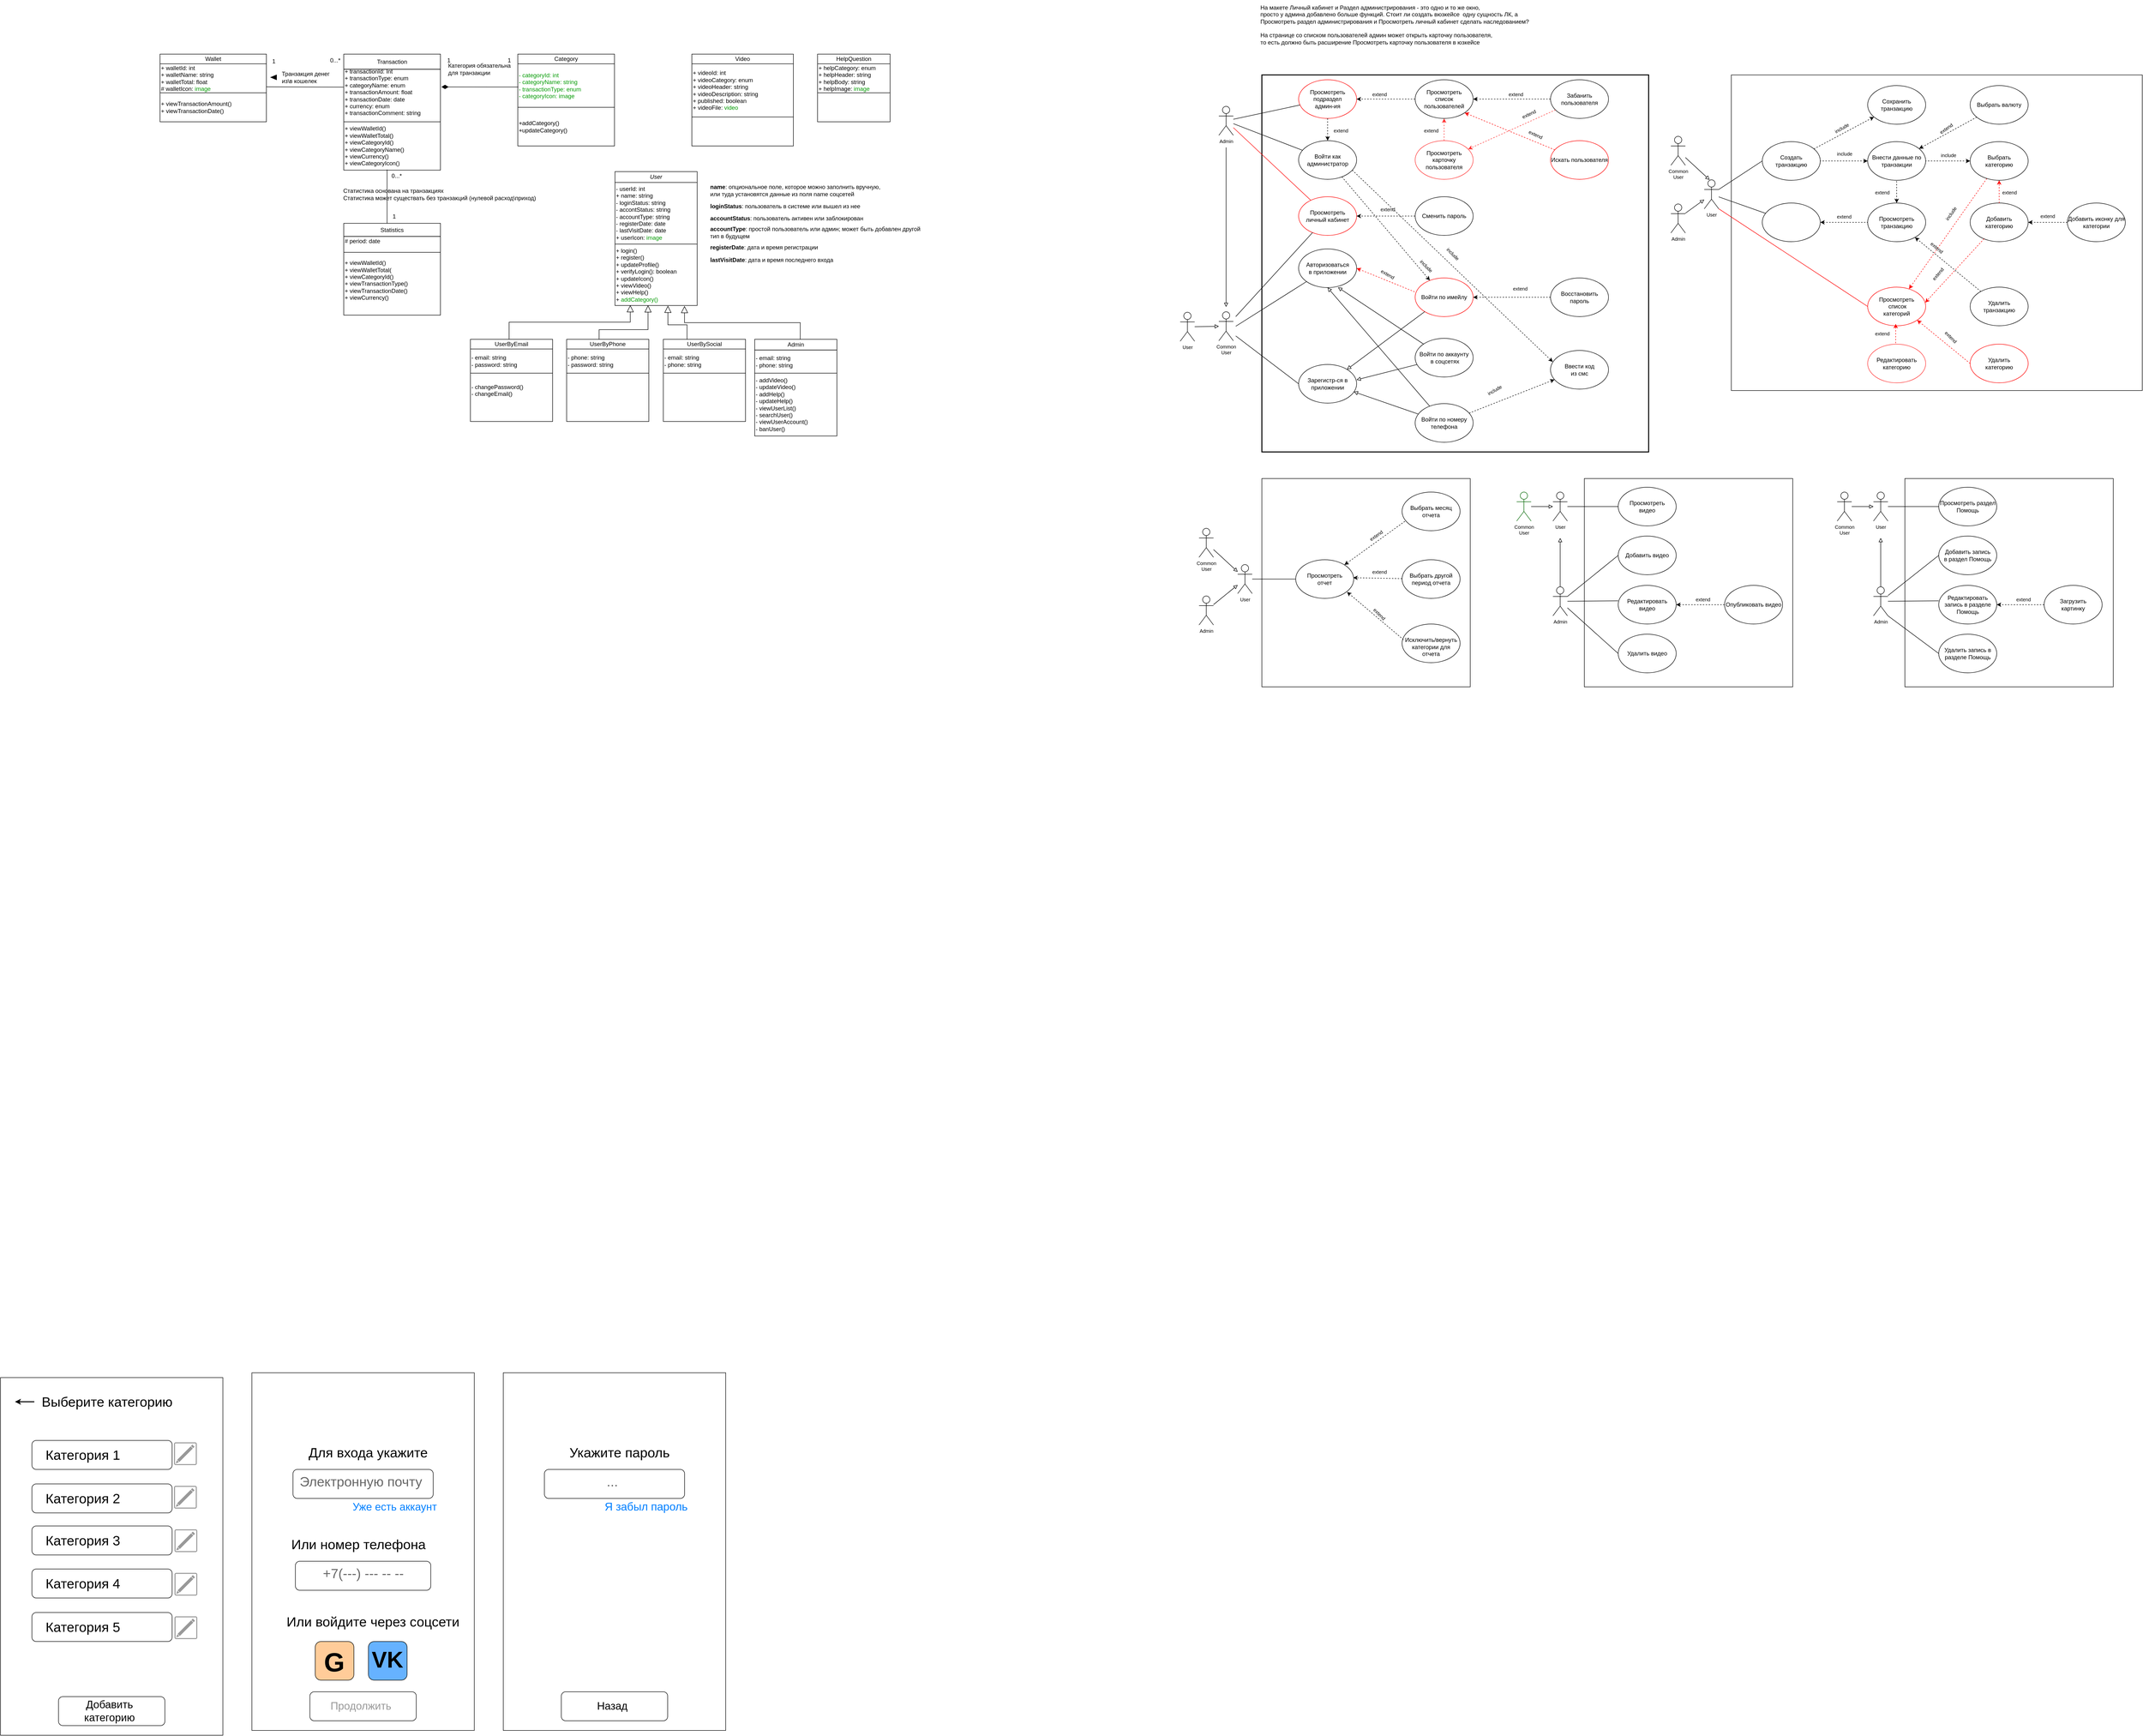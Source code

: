 <mxfile version="20.6.0" type="github">
  <diagram id="ULDQTsybcPubR5Zz3P0X" name="Page-1">
    <mxGraphModel dx="-170" dy="2840" grid="1" gridSize="10" guides="1" tooltips="1" connect="1" arrows="1" fold="1" page="1" pageScale="1" pageWidth="850" pageHeight="1100" math="0" shadow="0">
      <root>
        <mxCell id="0" />
        <mxCell id="1" parent="0" />
        <mxCell id="iH67yDx8k5spiiFpo-aq-78" value="" style="whiteSpace=wrap;html=1;aspect=fixed;fontSize=10;fillColor=none;strokeColor=#000000;" parent="1" vertex="1">
          <mxGeometry x="4436" y="-150" width="431" height="431" as="geometry" />
        </mxCell>
        <mxCell id="iH67yDx8k5spiiFpo-aq-108" value="" style="whiteSpace=wrap;html=1;aspect=fixed;fontSize=10;fillColor=none;" parent="1" vertex="1">
          <mxGeometry x="3769" y="-150" width="431" height="431" as="geometry" />
        </mxCell>
        <mxCell id="iH67yDx8k5spiiFpo-aq-93" value="" style="whiteSpace=wrap;html=1;aspect=fixed;fontSize=10;fillColor=none;strokeColor=#000000;" parent="1" vertex="1">
          <mxGeometry x="5099" y="-150" width="431" height="431" as="geometry" />
        </mxCell>
        <mxCell id="iH67yDx8k5spiiFpo-aq-19" value="Выбрать месяц отчета" style="ellipse;whiteSpace=wrap;html=1;" parent="1" vertex="1">
          <mxGeometry x="4059" y="-122" width="120" height="80" as="geometry" />
        </mxCell>
        <mxCell id="iH67yDx8k5spiiFpo-aq-20" value="Выбрать другой период отчета" style="ellipse;whiteSpace=wrap;html=1;" parent="1" vertex="1">
          <mxGeometry x="4059" y="18" width="120" height="80" as="geometry" />
        </mxCell>
        <mxCell id="iH67yDx8k5spiiFpo-aq-22" value="Опубликовать видео" style="ellipse;whiteSpace=wrap;html=1;strokeColor=#000000;" parent="1" vertex="1">
          <mxGeometry x="4726" y="71" width="120" height="80" as="geometry" />
        </mxCell>
        <mxCell id="iH67yDx8k5spiiFpo-aq-23" value="Удалить видео" style="ellipse;whiteSpace=wrap;html=1;strokeColor=#000000;" parent="1" vertex="1">
          <mxGeometry x="4506" y="172" width="120" height="80" as="geometry" />
        </mxCell>
        <mxCell id="iH67yDx8k5spiiFpo-aq-24" value="Редактировать видео" style="ellipse;whiteSpace=wrap;html=1;strokeColor=#000000;" parent="1" vertex="1">
          <mxGeometry x="4506" y="71" width="120" height="80" as="geometry" />
        </mxCell>
        <mxCell id="iH67yDx8k5spiiFpo-aq-25" value="&lt;div&gt;Добавить видео&lt;/div&gt;" style="ellipse;whiteSpace=wrap;html=1;strokeColor=#000000;" parent="1" vertex="1">
          <mxGeometry x="4506" y="-31" width="120" height="80" as="geometry" />
        </mxCell>
        <mxCell id="iH67yDx8k5spiiFpo-aq-26" value="&lt;div&gt;Просмотреть &lt;br&gt;&lt;/div&gt;&lt;div&gt;видео&lt;/div&gt;" style="ellipse;whiteSpace=wrap;html=1;strokeColor=#000000;" parent="1" vertex="1">
          <mxGeometry x="4506" y="-132" width="120" height="80" as="geometry" />
        </mxCell>
        <mxCell id="iH67yDx8k5spiiFpo-aq-33" value="&lt;div&gt;&lt;br&gt;&lt;/div&gt;&lt;div&gt;Исключить/вернуть&lt;/div&gt;&lt;div&gt;категории для отчета&lt;/div&gt;" style="ellipse;whiteSpace=wrap;html=1;" parent="1" vertex="1">
          <mxGeometry x="4059" y="151" width="120" height="80" as="geometry" />
        </mxCell>
        <mxCell id="iH67yDx8k5spiiFpo-aq-42" value="extend" style="text;html=1;align=center;verticalAlign=middle;resizable=0;points=[];autosize=1;strokeColor=none;fillColor=none;fontSize=10;" parent="1" vertex="1">
          <mxGeometry x="4656" y="85" width="50" height="30" as="geometry" />
        </mxCell>
        <mxCell id="iH67yDx8k5spiiFpo-aq-43" value="" style="endArrow=classic;html=1;rounded=0;dashed=1;strokeColor=#000000;" parent="1" source="iH67yDx8k5spiiFpo-aq-22" target="iH67yDx8k5spiiFpo-aq-24" edge="1">
          <mxGeometry width="50" height="50" relative="1" as="geometry">
            <mxPoint x="4706" y="123" as="sourcePoint" />
            <mxPoint x="4636" y="123" as="targetPoint" />
          </mxGeometry>
        </mxCell>
        <mxCell id="iH67yDx8k5spiiFpo-aq-75" value="" style="endArrow=none;html=1;rounded=0;fontSize=10;entryX=0;entryY=0.5;entryDx=0;entryDy=0;exitX=1;exitY=0.333;exitDx=0;exitDy=0;exitPerimeter=0;strokeColor=#000000;" parent="1" source="iH67yDx8k5spiiFpo-aq-288" target="iH67yDx8k5spiiFpo-aq-25" edge="1">
          <mxGeometry width="50" height="50" relative="1" as="geometry">
            <mxPoint x="4416" y="12.429" as="sourcePoint" />
            <mxPoint x="4486" y="33" as="targetPoint" />
          </mxGeometry>
        </mxCell>
        <mxCell id="iH67yDx8k5spiiFpo-aq-76" value="" style="endArrow=none;html=1;rounded=0;fontSize=10;entryX=0;entryY=0.4;entryDx=0;entryDy=0;entryPerimeter=0;strokeColor=#000000;" parent="1" source="iH67yDx8k5spiiFpo-aq-288" target="iH67yDx8k5spiiFpo-aq-24" edge="1">
          <mxGeometry width="50" height="50" relative="1" as="geometry">
            <mxPoint x="4416" y="25.857" as="sourcePoint" />
            <mxPoint x="4496" y="123" as="targetPoint" />
          </mxGeometry>
        </mxCell>
        <mxCell id="iH67yDx8k5spiiFpo-aq-77" value="" style="endArrow=none;html=1;rounded=0;fontSize=10;entryX=0;entryY=0.5;entryDx=0;entryDy=0;strokeColor=#000000;" parent="1" source="iH67yDx8k5spiiFpo-aq-288" target="iH67yDx8k5spiiFpo-aq-23" edge="1">
          <mxGeometry width="50" height="50" relative="1" as="geometry">
            <mxPoint x="4416" y="43" as="sourcePoint" />
            <mxPoint x="4496" y="123" as="targetPoint" />
          </mxGeometry>
        </mxCell>
        <mxCell id="iH67yDx8k5spiiFpo-aq-80" value="Удалить запись в разделе Помощь" style="ellipse;whiteSpace=wrap;html=1;strokeColor=#000000;" parent="1" vertex="1">
          <mxGeometry x="5169" y="172" width="120" height="80" as="geometry" />
        </mxCell>
        <mxCell id="iH67yDx8k5spiiFpo-aq-81" value="Редактировать запись в разделе Помощь" style="ellipse;whiteSpace=wrap;html=1;strokeColor=#000000;" parent="1" vertex="1">
          <mxGeometry x="5169" y="71" width="120" height="80" as="geometry" />
        </mxCell>
        <mxCell id="iH67yDx8k5spiiFpo-aq-82" value="&lt;div&gt;Добавить запись &lt;br&gt;&lt;/div&gt;&lt;div&gt;в раздел Помощь&lt;br&gt;&lt;/div&gt;" style="ellipse;whiteSpace=wrap;html=1;strokeColor=#000000;" parent="1" vertex="1">
          <mxGeometry x="5169" y="-31" width="120" height="80" as="geometry" />
        </mxCell>
        <mxCell id="iH67yDx8k5spiiFpo-aq-83" value="&lt;div&gt;Просмотреть раздел Помощь&lt;br&gt;&lt;/div&gt;" style="ellipse;whiteSpace=wrap;html=1;strokeColor=#000000;" parent="1" vertex="1">
          <mxGeometry x="5169" y="-132" width="120" height="80" as="geometry" />
        </mxCell>
        <mxCell id="iH67yDx8k5spiiFpo-aq-86" value="User" style="shape=umlActor;verticalLabelPosition=bottom;verticalAlign=top;html=1;outlineConnect=0;fontSize=10;strokeColor=#000000;" parent="1" vertex="1">
          <mxGeometry x="5034" y="-122" width="30" height="60" as="geometry" />
        </mxCell>
        <mxCell id="iH67yDx8k5spiiFpo-aq-87" value="Admin" style="shape=umlActor;verticalLabelPosition=bottom;verticalAlign=top;html=1;outlineConnect=0;fontSize=10;strokeColor=#000000;" parent="1" vertex="1">
          <mxGeometry x="5034" y="74" width="30" height="60" as="geometry" />
        </mxCell>
        <mxCell id="iH67yDx8k5spiiFpo-aq-90" value="" style="endArrow=none;html=1;rounded=0;fontSize=10;entryX=0;entryY=0.5;entryDx=0;entryDy=0;strokeColor=#000000;strokeWidth=1;" parent="1" source="iH67yDx8k5spiiFpo-aq-87" target="iH67yDx8k5spiiFpo-aq-82" edge="1">
          <mxGeometry width="50" height="50" relative="1" as="geometry">
            <mxPoint x="5099" y="83" as="sourcePoint" />
            <mxPoint x="5149" y="33" as="targetPoint" />
          </mxGeometry>
        </mxCell>
        <mxCell id="iH67yDx8k5spiiFpo-aq-91" value="" style="endArrow=none;html=1;rounded=0;fontSize=10;entryX=0;entryY=0.4;entryDx=0;entryDy=0;entryPerimeter=0;strokeColor=#000000;strokeWidth=1;" parent="1" source="iH67yDx8k5spiiFpo-aq-87" target="iH67yDx8k5spiiFpo-aq-81" edge="1">
          <mxGeometry width="50" height="50" relative="1" as="geometry">
            <mxPoint x="5109" y="173" as="sourcePoint" />
            <mxPoint x="5159" y="123" as="targetPoint" />
          </mxGeometry>
        </mxCell>
        <mxCell id="iH67yDx8k5spiiFpo-aq-92" value="" style="endArrow=none;html=1;rounded=0;fontSize=10;exitX=1;exitY=1;exitDx=0;exitDy=0;exitPerimeter=0;entryX=0;entryY=0.5;entryDx=0;entryDy=0;strokeColor=#000000;strokeWidth=1;" parent="1" source="iH67yDx8k5spiiFpo-aq-87" target="iH67yDx8k5spiiFpo-aq-80" edge="1">
          <mxGeometry width="50" height="50" relative="1" as="geometry">
            <mxPoint x="5109" y="173" as="sourcePoint" />
            <mxPoint x="5159" y="123" as="targetPoint" />
          </mxGeometry>
        </mxCell>
        <mxCell id="iH67yDx8k5spiiFpo-aq-98" value="&lt;div&gt;Просмотреть &lt;br&gt;&lt;/div&gt;&lt;div&gt;отчет&lt;br&gt;&lt;/div&gt;" style="ellipse;whiteSpace=wrap;html=1;strokeColor=#000000;" parent="1" vertex="1">
          <mxGeometry x="3839" y="18" width="120" height="80" as="geometry" />
        </mxCell>
        <mxCell id="iH67yDx8k5spiiFpo-aq-99" value="extend" style="text;html=1;align=center;verticalAlign=middle;resizable=0;points=[];autosize=1;strokeColor=none;fillColor=none;fontSize=10;rotation=45;" parent="1" vertex="1">
          <mxGeometry x="3987" y="115" width="50" height="30" as="geometry" />
        </mxCell>
        <mxCell id="iH67yDx8k5spiiFpo-aq-101" value="&lt;div&gt;Common&lt;/div&gt;&lt;div&gt;User&lt;br&gt;&lt;/div&gt;" style="shape=umlActor;verticalLabelPosition=bottom;verticalAlign=top;html=1;outlineConnect=0;fontSize=10;" parent="1" vertex="1">
          <mxGeometry x="3639" y="-47" width="30" height="60" as="geometry" />
        </mxCell>
        <mxCell id="iH67yDx8k5spiiFpo-aq-102" value="User" style="shape=umlActor;verticalLabelPosition=bottom;verticalAlign=top;html=1;outlineConnect=0;fontSize=10;" parent="1" vertex="1">
          <mxGeometry x="3719" y="28" width="30" height="60" as="geometry" />
        </mxCell>
        <mxCell id="iH67yDx8k5spiiFpo-aq-104" value="" style="endArrow=none;html=1;rounded=0;fontSize=10;" parent="1" source="iH67yDx8k5spiiFpo-aq-102" target="iH67yDx8k5spiiFpo-aq-98" edge="1">
          <mxGeometry width="50" height="50" relative="1" as="geometry">
            <mxPoint x="3759" y="-7" as="sourcePoint" />
            <mxPoint x="3839" y="-27" as="targetPoint" />
          </mxGeometry>
        </mxCell>
        <mxCell id="iH67yDx8k5spiiFpo-aq-109" value="Admin" style="shape=umlActor;verticalLabelPosition=bottom;verticalAlign=top;html=1;outlineConnect=0;fontSize=10;" parent="1" vertex="1">
          <mxGeometry x="3639" y="93" width="30" height="60" as="geometry" />
        </mxCell>
        <mxCell id="iH67yDx8k5spiiFpo-aq-111" value="extend" style="text;html=1;align=center;verticalAlign=middle;resizable=0;points=[];autosize=1;strokeColor=none;fillColor=none;fontSize=10;rotation=-35;" parent="1" vertex="1">
          <mxGeometry x="3980" y="-47" width="50" height="30" as="geometry" />
        </mxCell>
        <mxCell id="iH67yDx8k5spiiFpo-aq-112" value="" style="endArrow=classic;html=1;rounded=0;dashed=1;exitX=0.048;exitY=0.757;exitDx=0;exitDy=0;exitPerimeter=0;" parent="1" source="iH67yDx8k5spiiFpo-aq-19" target="iH67yDx8k5spiiFpo-aq-98" edge="1">
          <mxGeometry width="50" height="50" relative="1" as="geometry">
            <mxPoint x="4059" y="-99" as="sourcePoint" />
            <mxPoint x="3959" y="-99" as="targetPoint" />
          </mxGeometry>
        </mxCell>
        <mxCell id="iH67yDx8k5spiiFpo-aq-113" value="" style="endArrow=classic;html=1;rounded=0;dashed=1;entryX=0.992;entryY=0.465;entryDx=0;entryDy=0;entryPerimeter=0;" parent="1" source="iH67yDx8k5spiiFpo-aq-20" target="iH67yDx8k5spiiFpo-aq-98" edge="1">
          <mxGeometry width="50" height="50" relative="1" as="geometry">
            <mxPoint x="4069" y="-89" as="sourcePoint" />
            <mxPoint x="3959" y="43" as="targetPoint" />
          </mxGeometry>
        </mxCell>
        <mxCell id="iH67yDx8k5spiiFpo-aq-114" value="" style="endArrow=classic;html=1;rounded=0;dashed=1;exitX=0.024;exitY=0.404;exitDx=0;exitDy=0;exitPerimeter=0;entryX=0.885;entryY=0.834;entryDx=0;entryDy=0;entryPerimeter=0;" parent="1" source="iH67yDx8k5spiiFpo-aq-33" target="iH67yDx8k5spiiFpo-aq-98" edge="1">
          <mxGeometry width="50" height="50" relative="1" as="geometry">
            <mxPoint x="4071.438" y="30.287" as="sourcePoint" />
            <mxPoint x="3959" y="53" as="targetPoint" />
          </mxGeometry>
        </mxCell>
        <mxCell id="iH67yDx8k5spiiFpo-aq-116" value="" style="endArrow=block;html=1;rounded=0;fontSize=10;endFill=0;" parent="1" source="iH67yDx8k5spiiFpo-aq-109" target="iH67yDx8k5spiiFpo-aq-102" edge="1">
          <mxGeometry width="50" height="50" relative="1" as="geometry">
            <mxPoint x="3769" y="183" as="sourcePoint" />
            <mxPoint x="3819" y="133" as="targetPoint" />
          </mxGeometry>
        </mxCell>
        <mxCell id="iH67yDx8k5spiiFpo-aq-117" value="" style="endArrow=block;html=1;rounded=0;fontSize=10;endFill=0;" parent="1" source="iH67yDx8k5spiiFpo-aq-101" edge="1">
          <mxGeometry width="50" height="50" relative="1" as="geometry">
            <mxPoint x="3769" y="183" as="sourcePoint" />
            <mxPoint x="3719" y="43" as="targetPoint" />
          </mxGeometry>
        </mxCell>
        <mxCell id="iH67yDx8k5spiiFpo-aq-118" value="extend" style="text;html=1;align=center;verticalAlign=middle;resizable=0;points=[];autosize=1;strokeColor=none;fillColor=none;fontSize=10;rotation=0;" parent="1" vertex="1">
          <mxGeometry x="3987" y="28" width="50" height="30" as="geometry" />
        </mxCell>
        <mxCell id="iH67yDx8k5spiiFpo-aq-120" value="&lt;div&gt;Загрузить&lt;/div&gt;&lt;div&gt;картинку&lt;/div&gt;" style="ellipse;whiteSpace=wrap;html=1;strokeColor=#000000;" parent="1" vertex="1">
          <mxGeometry x="5387" y="71" width="120" height="80" as="geometry" />
        </mxCell>
        <mxCell id="iH67yDx8k5spiiFpo-aq-121" value="extend" style="text;html=1;align=center;verticalAlign=middle;resizable=0;points=[];autosize=1;strokeColor=none;fillColor=none;fontSize=10;" parent="1" vertex="1">
          <mxGeometry x="5319" y="85" width="50" height="30" as="geometry" />
        </mxCell>
        <mxCell id="iH67yDx8k5spiiFpo-aq-122" value="" style="endArrow=classic;html=1;rounded=0;dashed=1;strokeColor=#000000;strokeWidth=1;" parent="1" source="iH67yDx8k5spiiFpo-aq-120" target="iH67yDx8k5spiiFpo-aq-81" edge="1">
          <mxGeometry width="50" height="50" relative="1" as="geometry">
            <mxPoint x="5379" y="111" as="sourcePoint" />
            <mxPoint x="5289" y="111" as="targetPoint" />
          </mxGeometry>
        </mxCell>
        <mxCell id="iH67yDx8k5spiiFpo-aq-186" value="&lt;div&gt;Common&lt;/div&gt;&lt;div&gt;User&lt;br&gt;&lt;/div&gt;" style="shape=umlActor;verticalLabelPosition=bottom;verticalAlign=top;html=1;outlineConnect=0;fontSize=10;strokeColor=#000000;" parent="1" vertex="1">
          <mxGeometry x="4959" y="-122" width="30" height="60" as="geometry" />
        </mxCell>
        <mxCell id="iH67yDx8k5spiiFpo-aq-188" value="" style="endArrow=block;html=1;rounded=0;fontSize=10;strokeColor=#000000;endFill=0;" parent="1" source="iH67yDx8k5spiiFpo-aq-87" edge="1">
          <mxGeometry width="50" height="50" relative="1" as="geometry">
            <mxPoint x="5064" y="-67" as="sourcePoint" />
            <mxPoint x="5049" y="-27" as="targetPoint" />
          </mxGeometry>
        </mxCell>
        <mxCell id="iH67yDx8k5spiiFpo-aq-285" value="" style="endArrow=block;html=1;rounded=0;fontSize=10;strokeColor=#000000;endFill=0;" parent="1" source="iH67yDx8k5spiiFpo-aq-186" target="iH67yDx8k5spiiFpo-aq-86" edge="1">
          <mxGeometry width="50" height="50" relative="1" as="geometry">
            <mxPoint x="5029" y="-37" as="sourcePoint" />
            <mxPoint x="5039" y="-97" as="targetPoint" />
          </mxGeometry>
        </mxCell>
        <mxCell id="iH67yDx8k5spiiFpo-aq-286" value="" style="endArrow=none;html=1;rounded=0;fontSize=10;strokeColor=#000000;" parent="1" source="iH67yDx8k5spiiFpo-aq-86" target="iH67yDx8k5spiiFpo-aq-83" edge="1">
          <mxGeometry width="50" height="50" relative="1" as="geometry">
            <mxPoint x="5074" y="97.667" as="sourcePoint" />
            <mxPoint x="5207.671" y="-47.886" as="targetPoint" />
          </mxGeometry>
        </mxCell>
        <mxCell id="iH67yDx8k5spiiFpo-aq-287" value="User" style="shape=umlActor;verticalLabelPosition=bottom;verticalAlign=top;html=1;outlineConnect=0;fontSize=10;strokeColor=#000000;" parent="1" vertex="1">
          <mxGeometry x="4371" y="-122" width="30" height="60" as="geometry" />
        </mxCell>
        <mxCell id="iH67yDx8k5spiiFpo-aq-288" value="Admin" style="shape=umlActor;verticalLabelPosition=bottom;verticalAlign=top;html=1;outlineConnect=0;fontSize=10;strokeColor=#000000;" parent="1" vertex="1">
          <mxGeometry x="4371" y="74" width="30" height="60" as="geometry" />
        </mxCell>
        <mxCell id="iH67yDx8k5spiiFpo-aq-289" value="&lt;div&gt;Common &lt;br&gt;&lt;/div&gt;&lt;div&gt;User&lt;/div&gt;" style="shape=umlActor;verticalLabelPosition=bottom;verticalAlign=top;html=1;outlineConnect=0;fontSize=10;strokeColor=#006600;" parent="1" vertex="1">
          <mxGeometry x="4296" y="-122" width="30" height="60" as="geometry" />
        </mxCell>
        <mxCell id="iH67yDx8k5spiiFpo-aq-290" value="" style="endArrow=block;html=1;rounded=0;fontSize=10;endFill=0;strokeColor=#000000;" parent="1" source="iH67yDx8k5spiiFpo-aq-288" edge="1">
          <mxGeometry width="50" height="50" relative="1" as="geometry">
            <mxPoint x="4401" y="-67" as="sourcePoint" />
            <mxPoint x="4386" y="-27" as="targetPoint" />
          </mxGeometry>
        </mxCell>
        <mxCell id="iH67yDx8k5spiiFpo-aq-291" value="" style="endArrow=block;html=1;rounded=0;fontSize=10;endFill=0;strokeColor=#000000;" parent="1" source="iH67yDx8k5spiiFpo-aq-289" target="iH67yDx8k5spiiFpo-aq-287" edge="1">
          <mxGeometry width="50" height="50" relative="1" as="geometry">
            <mxPoint x="4366" y="-37" as="sourcePoint" />
            <mxPoint x="4376" y="-97" as="targetPoint" />
          </mxGeometry>
        </mxCell>
        <mxCell id="iH67yDx8k5spiiFpo-aq-292" value="" style="endArrow=none;html=1;rounded=0;fontSize=10;strokeColor=#000000;" parent="1" source="iH67yDx8k5spiiFpo-aq-287" target="iH67yDx8k5spiiFpo-aq-26" edge="1">
          <mxGeometry width="50" height="50" relative="1" as="geometry">
            <mxPoint x="4411" y="97.667" as="sourcePoint" />
            <mxPoint x="4506.0" y="-92" as="targetPoint" />
          </mxGeometry>
        </mxCell>
        <mxCell id="9JSYzaQLczRlGTcXWpsd-1" value="" style="whiteSpace=wrap;html=1;fontSize=10;fillColor=none;strokeWidth=2;strokeColor=#000000;" parent="1" vertex="1">
          <mxGeometry x="3769" y="-985" width="800" height="780" as="geometry" />
        </mxCell>
        <mxCell id="9JSYzaQLczRlGTcXWpsd-2" value="Войти по имейлу" style="ellipse;whiteSpace=wrap;html=1;flipH=1;strokeColor=#FF0000;" parent="1" vertex="1">
          <mxGeometry x="4086" y="-565" width="120" height="80" as="geometry" />
        </mxCell>
        <mxCell id="9JSYzaQLczRlGTcXWpsd-3" value="Просмотреть личный кабинет" style="ellipse;whiteSpace=wrap;html=1;strokeColor=#FF0000;" parent="1" vertex="1">
          <mxGeometry x="3845" y="-733" width="120" height="80" as="geometry" />
        </mxCell>
        <mxCell id="9JSYzaQLczRlGTcXWpsd-4" value="Забанить пользователя" style="ellipse;whiteSpace=wrap;html=1;" parent="1" vertex="1">
          <mxGeometry x="4366" y="-975" width="120" height="80" as="geometry" />
        </mxCell>
        <mxCell id="9JSYzaQLczRlGTcXWpsd-5" value="&lt;div&gt;Просмотреть &lt;br&gt;&lt;/div&gt;&lt;div&gt;список пользователей&lt;/div&gt;" style="ellipse;whiteSpace=wrap;html=1;" parent="1" vertex="1">
          <mxGeometry x="4086" y="-975" width="120" height="80" as="geometry" />
        </mxCell>
        <mxCell id="9JSYzaQLczRlGTcXWpsd-6" value="&lt;div&gt;Авторизоваться&lt;/div&gt;&lt;div&gt;в приложении&lt;br&gt;&lt;/div&gt;" style="ellipse;whiteSpace=wrap;html=1;flipH=1;" parent="1" vertex="1">
          <mxGeometry x="3845" y="-625" width="120" height="80" as="geometry" />
        </mxCell>
        <mxCell id="9JSYzaQLczRlGTcXWpsd-7" value="Войти по номеру телефона" style="ellipse;whiteSpace=wrap;html=1;flipH=1;" parent="1" vertex="1">
          <mxGeometry x="4086" y="-305" width="120" height="80" as="geometry" />
        </mxCell>
        <mxCell id="9JSYzaQLczRlGTcXWpsd-8" value="Войти как администратор" style="ellipse;whiteSpace=wrap;html=1;" parent="1" vertex="1">
          <mxGeometry x="3845" y="-849" width="120" height="80" as="geometry" />
        </mxCell>
        <mxCell id="9JSYzaQLczRlGTcXWpsd-9" value="" style="endArrow=classic;html=1;rounded=0;dashed=1;strokeWidth=1;strokeColor=#000000;" parent="1" source="9JSYzaQLczRlGTcXWpsd-4" target="9JSYzaQLczRlGTcXWpsd-5" edge="1">
          <mxGeometry width="50" height="50" relative="1" as="geometry">
            <mxPoint x="4283" y="-935" as="sourcePoint" />
            <mxPoint x="4185" y="-915" as="targetPoint" />
          </mxGeometry>
        </mxCell>
        <mxCell id="9JSYzaQLczRlGTcXWpsd-10" value="extend" style="text;html=1;align=center;verticalAlign=middle;resizable=0;points=[];autosize=1;strokeColor=none;fillColor=none;fontSize=10;flipV=1;flipH=1;" parent="1" vertex="1">
          <mxGeometry x="4269" y="-960" width="50" height="30" as="geometry" />
        </mxCell>
        <mxCell id="9JSYzaQLczRlGTcXWpsd-11" value="Зарегистр-ся в приложении" style="ellipse;whiteSpace=wrap;html=1;flipH=1;" parent="1" vertex="1">
          <mxGeometry x="3845" y="-386" width="120" height="80" as="geometry" />
        </mxCell>
        <mxCell id="9JSYzaQLczRlGTcXWpsd-14" value="" style="endArrow=none;html=1;rounded=0;fontSize=10;exitX=0.049;exitY=0.707;exitDx=0;exitDy=0;exitPerimeter=0;endFill=0;startArrow=block;startFill=0;strokeColor=#000000;strokeWidth=1;" parent="1" source="9JSYzaQLczRlGTcXWpsd-11" target="9JSYzaQLczRlGTcXWpsd-7" edge="1">
          <mxGeometry width="50" height="50" relative="1" as="geometry">
            <mxPoint x="4073" y="-195" as="sourcePoint" />
            <mxPoint x="3965" y="-245" as="targetPoint" />
          </mxGeometry>
        </mxCell>
        <mxCell id="9JSYzaQLczRlGTcXWpsd-18" value="" style="endArrow=block;html=1;rounded=0;fontSize=10;endFill=0;strokeColor=#000000;strokeWidth=1;" parent="1" source="9JSYzaQLczRlGTcXWpsd-2" target="9JSYzaQLczRlGTcXWpsd-11" edge="1">
          <mxGeometry width="50" height="50" relative="1" as="geometry">
            <mxPoint x="4073" y="-235" as="sourcePoint" />
            <mxPoint x="3975" y="-235" as="targetPoint" />
          </mxGeometry>
        </mxCell>
        <mxCell id="9JSYzaQLczRlGTcXWpsd-22" value="&lt;div&gt;Войти по аккаунту&lt;/div&gt;&lt;div&gt;&amp;nbsp;в соцсетях&lt;/div&gt;" style="ellipse;whiteSpace=wrap;html=1;flipH=1;" parent="1" vertex="1">
          <mxGeometry x="4086" y="-440" width="120" height="80" as="geometry" />
        </mxCell>
        <mxCell id="9JSYzaQLczRlGTcXWpsd-27" value="" style="endArrow=none;html=1;rounded=0;fontSize=10;exitX=1;exitY=0.5;exitDx=0;exitDy=0;entryX=0.983;entryY=0.375;entryDx=0;entryDy=0;entryPerimeter=0;strokeColor=#FF0000;strokeWidth=1;endFill=0;startArrow=classic;startFill=1;dashed=1;" parent="1" source="9JSYzaQLczRlGTcXWpsd-6" target="9JSYzaQLczRlGTcXWpsd-2" edge="1">
          <mxGeometry width="50" height="50" relative="1" as="geometry">
            <mxPoint x="4135" y="-405" as="sourcePoint" />
            <mxPoint x="4185" y="-455" as="targetPoint" />
          </mxGeometry>
        </mxCell>
        <mxCell id="9JSYzaQLczRlGTcXWpsd-28" value="" style="endArrow=none;html=1;rounded=0;fontSize=10;exitX=0.321;exitY=0.994;exitDx=0;exitDy=0;exitPerimeter=0;strokeColor=#000000;strokeWidth=1;endFill=0;startArrow=block;startFill=0;" parent="1" source="9JSYzaQLczRlGTcXWpsd-6" target="9JSYzaQLczRlGTcXWpsd-22" edge="1">
          <mxGeometry width="50" height="50" relative="1" as="geometry">
            <mxPoint x="4135" y="-405" as="sourcePoint" />
            <mxPoint x="4185" y="-455" as="targetPoint" />
          </mxGeometry>
        </mxCell>
        <mxCell id="9JSYzaQLczRlGTcXWpsd-29" value="" style="endArrow=none;html=1;rounded=0;fontSize=10;exitX=0.5;exitY=1;exitDx=0;exitDy=0;strokeColor=#000000;strokeWidth=1;startArrow=block;startFill=0;endFill=0;" parent="1" source="9JSYzaQLczRlGTcXWpsd-6" target="9JSYzaQLczRlGTcXWpsd-7" edge="1">
          <mxGeometry width="50" height="50" relative="1" as="geometry">
            <mxPoint x="4135" y="-405" as="sourcePoint" />
            <mxPoint x="4185" y="-455" as="targetPoint" />
          </mxGeometry>
        </mxCell>
        <mxCell id="9JSYzaQLczRlGTcXWpsd-33" value="Сменить пароль" style="ellipse;whiteSpace=wrap;html=1;flipH=1;strokeColor=#000000;" parent="1" vertex="1">
          <mxGeometry x="4086" y="-733" width="120" height="80" as="geometry" />
        </mxCell>
        <mxCell id="9JSYzaQLczRlGTcXWpsd-35" value="" style="endArrow=classic;html=1;rounded=0;dashed=1;fontSize=10;strokeColor=#000000;strokeWidth=1;" parent="1" source="9JSYzaQLczRlGTcXWpsd-97" target="9JSYzaQLczRlGTcXWpsd-2" edge="1">
          <mxGeometry width="50" height="50" relative="1" as="geometry">
            <mxPoint x="4415" y="-405" as="sourcePoint" />
            <mxPoint x="4465" y="-455" as="targetPoint" />
          </mxGeometry>
        </mxCell>
        <mxCell id="9JSYzaQLczRlGTcXWpsd-36" value="extend" style="text;html=1;align=center;verticalAlign=middle;resizable=0;points=[];autosize=1;strokeColor=none;fillColor=none;fontSize=10;flipV=1;flipH=1;" parent="1" vertex="1">
          <mxGeometry x="4278" y="-558" width="50" height="30" as="geometry" />
        </mxCell>
        <mxCell id="9JSYzaQLczRlGTcXWpsd-38" value="" style="endArrow=classic;html=1;rounded=0;dashed=1;fontSize=10;strokeColor=#000000;strokeWidth=1;" parent="1" source="9JSYzaQLczRlGTcXWpsd-8" target="9JSYzaQLczRlGTcXWpsd-2" edge="1">
          <mxGeometry width="50" height="50" relative="1" as="geometry">
            <mxPoint x="3975" y="-575" as="sourcePoint" />
            <mxPoint x="4075.04" y="-525" as="targetPoint" />
          </mxGeometry>
        </mxCell>
        <mxCell id="9JSYzaQLczRlGTcXWpsd-39" value="include" style="text;html=1;align=center;verticalAlign=middle;resizable=0;points=[];autosize=1;strokeColor=none;fillColor=none;fontSize=10;flipV=1;flipH=1;rotation=45;" parent="1" vertex="1">
          <mxGeometry x="4134" y="-630" width="60" height="30" as="geometry" />
        </mxCell>
        <mxCell id="9JSYzaQLczRlGTcXWpsd-40" value="" style="endArrow=block;html=1;rounded=0;fontSize=10;entryX=0.001;entryY=0.397;entryDx=0;entryDy=0;entryPerimeter=0;endFill=0;strokeColor=#000000;strokeWidth=1;" parent="1" source="9JSYzaQLczRlGTcXWpsd-22" target="9JSYzaQLczRlGTcXWpsd-11" edge="1">
          <mxGeometry width="50" height="50" relative="1" as="geometry">
            <mxPoint x="3957.426" y="-364.284" as="sourcePoint" />
            <mxPoint x="4096.194" y="-483.41" as="targetPoint" />
          </mxGeometry>
        </mxCell>
        <mxCell id="9JSYzaQLczRlGTcXWpsd-43" value="&lt;div&gt;Просмотреть подраздел &lt;br&gt;&lt;/div&gt;&lt;div&gt;админ-ия&lt;/div&gt;" style="ellipse;whiteSpace=wrap;html=1;strokeColor=#FF0000;" parent="1" vertex="1">
          <mxGeometry x="3845" y="-975" width="120" height="80" as="geometry" />
        </mxCell>
        <mxCell id="9JSYzaQLczRlGTcXWpsd-44" value="" style="endArrow=classic;html=1;rounded=0;dashed=1;fontSize=10;exitX=0;exitY=0.5;exitDx=0;exitDy=0;strokeWidth=1;strokeColor=#000000;" parent="1" source="9JSYzaQLczRlGTcXWpsd-33" target="9JSYzaQLczRlGTcXWpsd-3" edge="1">
          <mxGeometry width="50" height="50" relative="1" as="geometry">
            <mxPoint x="4125" y="-704" as="sourcePoint" />
            <mxPoint x="4045" y="-705" as="targetPoint" />
          </mxGeometry>
        </mxCell>
        <mxCell id="9JSYzaQLczRlGTcXWpsd-45" value="&lt;div&gt;extend&lt;/div&gt;" style="text;html=1;align=center;verticalAlign=middle;resizable=0;points=[];autosize=1;strokeColor=none;fillColor=none;fontSize=10;flipV=1;flipH=1;rotation=0;" parent="1" vertex="1">
          <mxGeometry x="4004" y="-722" width="50" height="30" as="geometry" />
        </mxCell>
        <mxCell id="9JSYzaQLczRlGTcXWpsd-46" value="" style="endArrow=classic;html=1;rounded=0;dashed=1;fontSize=10;exitX=0;exitY=0.5;exitDx=0;exitDy=0;entryX=1;entryY=0.5;entryDx=0;entryDy=0;strokeWidth=1;strokeColor=#000000;" parent="1" source="9JSYzaQLczRlGTcXWpsd-5" target="9JSYzaQLczRlGTcXWpsd-43" edge="1">
          <mxGeometry width="50" height="50" relative="1" as="geometry">
            <mxPoint x="4105" y="-765" as="sourcePoint" />
            <mxPoint x="4155" y="-815" as="targetPoint" />
          </mxGeometry>
        </mxCell>
        <mxCell id="9JSYzaQLczRlGTcXWpsd-47" value="extend" style="text;html=1;align=center;verticalAlign=middle;resizable=0;points=[];autosize=1;strokeColor=none;fillColor=none;fontSize=10;flipV=1;flipH=1;" parent="1" vertex="1">
          <mxGeometry x="3987" y="-960" width="50" height="30" as="geometry" />
        </mxCell>
        <mxCell id="9JSYzaQLczRlGTcXWpsd-48" value="" style="endArrow=none;html=1;rounded=0;fontSize=10;" parent="1" source="9JSYzaQLczRlGTcXWpsd-53" target="9JSYzaQLczRlGTcXWpsd-8" edge="1">
          <mxGeometry width="50" height="50" relative="1" as="geometry">
            <mxPoint x="3755" y="-809.125" as="sourcePoint" />
            <mxPoint x="3725" y="-615.0" as="targetPoint" />
          </mxGeometry>
        </mxCell>
        <mxCell id="9JSYzaQLczRlGTcXWpsd-49" value="" style="endArrow=classic;html=1;rounded=0;dashed=1;fontSize=10;exitX=0.5;exitY=1;exitDx=0;exitDy=0;strokeWidth=1;strokeColor=#000000;" parent="1" source="9JSYzaQLczRlGTcXWpsd-43" target="9JSYzaQLczRlGTcXWpsd-8" edge="1">
          <mxGeometry width="50" height="50" relative="1" as="geometry">
            <mxPoint x="4065" y="-695" as="sourcePoint" />
            <mxPoint x="3905" y="-845" as="targetPoint" />
          </mxGeometry>
        </mxCell>
        <mxCell id="9JSYzaQLczRlGTcXWpsd-50" value="extend" style="text;html=1;align=center;verticalAlign=middle;resizable=0;points=[];autosize=1;strokeColor=none;fillColor=none;fontSize=10;flipV=1;flipH=1;" parent="1" vertex="1">
          <mxGeometry x="3907" y="-885" width="50" height="30" as="geometry" />
        </mxCell>
        <mxCell id="9JSYzaQLczRlGTcXWpsd-51" value="&lt;div&gt;Common&lt;/div&gt;&lt;div&gt;User&lt;br&gt;&lt;/div&gt;" style="shape=umlActor;verticalLabelPosition=bottom;verticalAlign=top;html=1;outlineConnect=0;fontSize=10;" parent="1" vertex="1">
          <mxGeometry x="3680" y="-495" width="30" height="60" as="geometry" />
        </mxCell>
        <mxCell id="9JSYzaQLczRlGTcXWpsd-52" value="User" style="shape=umlActor;verticalLabelPosition=bottom;verticalAlign=top;html=1;outlineConnect=0;fontSize=10;" parent="1" vertex="1">
          <mxGeometry x="3600" y="-494" width="30" height="60" as="geometry" />
        </mxCell>
        <mxCell id="9JSYzaQLczRlGTcXWpsd-53" value="Admin" style="shape=umlActor;verticalLabelPosition=bottom;verticalAlign=top;html=1;outlineConnect=0;fontSize=10;" parent="1" vertex="1">
          <mxGeometry x="3680" y="-920" width="30" height="60" as="geometry" />
        </mxCell>
        <mxCell id="9JSYzaQLczRlGTcXWpsd-54" value="" style="endArrow=block;html=1;rounded=0;fontSize=10;endFill=0;" parent="1" source="9JSYzaQLczRlGTcXWpsd-52" target="9JSYzaQLczRlGTcXWpsd-51" edge="1">
          <mxGeometry width="50" height="50" relative="1" as="geometry">
            <mxPoint x="3585" y="-625" as="sourcePoint" />
            <mxPoint x="3695" y="-815" as="targetPoint" />
          </mxGeometry>
        </mxCell>
        <mxCell id="9JSYzaQLczRlGTcXWpsd-55" value="" style="endArrow=block;html=1;rounded=0;fontSize=10;endFill=0;" parent="1" edge="1">
          <mxGeometry width="50" height="50" relative="1" as="geometry">
            <mxPoint x="3695" y="-835" as="sourcePoint" />
            <mxPoint x="3695" y="-505" as="targetPoint" />
          </mxGeometry>
        </mxCell>
        <mxCell id="9JSYzaQLczRlGTcXWpsd-56" value="" style="endArrow=none;html=1;rounded=0;fontSize=10;entryX=0;entryY=0.5;entryDx=0;entryDy=0;" parent="1" target="9JSYzaQLczRlGTcXWpsd-11" edge="1">
          <mxGeometry width="50" height="50" relative="1" as="geometry">
            <mxPoint x="3715" y="-445" as="sourcePoint" />
            <mxPoint x="3765" y="-535" as="targetPoint" />
          </mxGeometry>
        </mxCell>
        <mxCell id="9JSYzaQLczRlGTcXWpsd-57" value="" style="endArrow=none;html=1;rounded=0;fontSize=10;" parent="1" target="9JSYzaQLczRlGTcXWpsd-6" edge="1">
          <mxGeometry width="50" height="50" relative="1" as="geometry">
            <mxPoint x="3715" y="-465" as="sourcePoint" />
            <mxPoint x="3785" y="-485" as="targetPoint" />
          </mxGeometry>
        </mxCell>
        <mxCell id="9JSYzaQLczRlGTcXWpsd-58" value="" style="endArrow=none;html=1;rounded=0;fontSize=10;" parent="1" target="9JSYzaQLczRlGTcXWpsd-3" edge="1">
          <mxGeometry width="50" height="50" relative="1" as="geometry">
            <mxPoint x="3715" y="-485" as="sourcePoint" />
            <mxPoint x="3895" y="-585" as="targetPoint" />
          </mxGeometry>
        </mxCell>
        <mxCell id="9JSYzaQLczRlGTcXWpsd-62" value="" style="endArrow=none;html=1;rounded=0;fontSize=10;" parent="1" source="9JSYzaQLczRlGTcXWpsd-53" target="9JSYzaQLczRlGTcXWpsd-43" edge="1">
          <mxGeometry width="50" height="50" relative="1" as="geometry">
            <mxPoint x="3845" y="-725" as="sourcePoint" />
            <mxPoint x="3895" y="-775" as="targetPoint" />
          </mxGeometry>
        </mxCell>
        <mxCell id="9JSYzaQLczRlGTcXWpsd-65" value="" style="whiteSpace=wrap;html=1;strokeColor=#000000;fontSize=28;fontColor=#000000;" parent="1" vertex="1">
          <mxGeometry x="1680" y="1700" width="460" height="740" as="geometry" />
        </mxCell>
        <mxCell id="9JSYzaQLczRlGTcXWpsd-66" value="" style="rounded=1;whiteSpace=wrap;html=1;strokeColor=#000000;fontSize=28;fontColor=#000000;" parent="1" vertex="1">
          <mxGeometry x="1765" y="1900" width="290" height="60" as="geometry" />
        </mxCell>
        <mxCell id="9JSYzaQLczRlGTcXWpsd-67" value="&lt;div&gt;Для входа укажите &lt;br&gt;&lt;/div&gt;" style="text;html=1;align=center;verticalAlign=middle;resizable=0;points=[];autosize=1;strokeColor=none;fillColor=none;fontSize=28;fontColor=#000000;" parent="1" vertex="1">
          <mxGeometry x="1785" y="1840" width="270" height="50" as="geometry" />
        </mxCell>
        <mxCell id="9JSYzaQLczRlGTcXWpsd-68" value="Электронную почту" style="text;html=1;align=center;verticalAlign=middle;resizable=0;points=[];autosize=1;strokeColor=none;fillColor=none;fontSize=28;fontColor=#696969;" parent="1" vertex="1">
          <mxGeometry x="1765" y="1900" width="280" height="50" as="geometry" />
        </mxCell>
        <mxCell id="9JSYzaQLczRlGTcXWpsd-69" value="Или номер телефона" style="text;html=1;align=center;verticalAlign=middle;resizable=0;points=[];autosize=1;strokeColor=none;fillColor=none;fontSize=28;fontColor=#000000;" parent="1" vertex="1">
          <mxGeometry x="1750" y="2030" width="300" height="50" as="geometry" />
        </mxCell>
        <mxCell id="9JSYzaQLczRlGTcXWpsd-70" value="Или войдите через соцсети" style="text;html=1;align=center;verticalAlign=middle;resizable=0;points=[];autosize=1;strokeColor=none;fillColor=none;fontSize=28;fontColor=#000000;" parent="1" vertex="1">
          <mxGeometry x="1740" y="2190" width="380" height="50" as="geometry" />
        </mxCell>
        <mxCell id="9JSYzaQLczRlGTcXWpsd-76" value="" style="rounded=1;whiteSpace=wrap;html=1;strokeColor=#000000;fontSize=23;fontColor=#696969;fillColor=#FFCC99;" parent="1" vertex="1">
          <mxGeometry x="1811" y="2256" width="80" height="80" as="geometry" />
        </mxCell>
        <mxCell id="9JSYzaQLczRlGTcXWpsd-71" value="&lt;b style=&quot;font-size: 55px;&quot;&gt;G&lt;/b&gt;" style="text;html=1;align=center;verticalAlign=middle;resizable=0;points=[];autosize=1;strokeColor=none;fillColor=none;fontSize=55;fontColor=#000000;" parent="1" vertex="1">
          <mxGeometry x="1815" y="2258" width="70" height="80" as="geometry" />
        </mxCell>
        <mxCell id="9JSYzaQLczRlGTcXWpsd-77" value="" style="rounded=1;whiteSpace=wrap;html=1;strokeColor=#000000;fontSize=23;fontColor=#696969;fillColor=#66B2FF;" parent="1" vertex="1">
          <mxGeometry x="1921" y="2256" width="80" height="80" as="geometry" />
        </mxCell>
        <mxCell id="9JSYzaQLczRlGTcXWpsd-72" value="&lt;font size=&quot;1&quot;&gt;&lt;b style=&quot;font-size: 47px;&quot;&gt;VK&lt;/b&gt;&lt;/font&gt;" style="text;html=1;align=center;verticalAlign=middle;resizable=0;points=[];autosize=1;strokeColor=none;fillColor=none;fontSize=55;fontColor=#000000;" parent="1" vertex="1">
          <mxGeometry x="1915" y="2250" width="90" height="80" as="geometry" />
        </mxCell>
        <mxCell id="9JSYzaQLczRlGTcXWpsd-73" value="" style="rounded=1;whiteSpace=wrap;html=1;strokeColor=#000000;fontSize=47;fontColor=#000000;" parent="1" vertex="1">
          <mxGeometry x="1770" y="2090" width="280" height="60" as="geometry" />
        </mxCell>
        <mxCell id="9JSYzaQLczRlGTcXWpsd-74" value="&lt;font&gt;+7(---) --- -- --&lt;br&gt;&lt;/font&gt;" style="text;html=1;align=center;verticalAlign=middle;resizable=0;points=[];autosize=1;strokeColor=none;fillColor=none;fontSize=28;fontColor=#696969;" parent="1" vertex="1">
          <mxGeometry x="1815" y="2090" width="190" height="50" as="geometry" />
        </mxCell>
        <mxCell id="9JSYzaQLczRlGTcXWpsd-78" value="&lt;font style=&quot;font-size: 22px;&quot; color=&quot;#007FFF&quot;&gt;Уже есть аккаунт&lt;br&gt;&lt;/font&gt;" style="text;html=1;align=center;verticalAlign=middle;resizable=0;points=[];autosize=1;strokeColor=none;fillColor=none;fontSize=28;fontColor=#000000;" parent="1" vertex="1">
          <mxGeometry x="1875" y="1950" width="200" height="50" as="geometry" />
        </mxCell>
        <mxCell id="9JSYzaQLczRlGTcXWpsd-80" value="" style="rounded=1;whiteSpace=wrap;html=1;strokeColor=#000000;fontSize=22;fontColor=#007FFF;fillColor=none;" parent="1" vertex="1">
          <mxGeometry x="1800" y="2360" width="220" height="60" as="geometry" />
        </mxCell>
        <mxCell id="9JSYzaQLczRlGTcXWpsd-81" value="&lt;font&gt;Продолжить&lt;/font&gt;" style="text;html=1;align=center;verticalAlign=middle;resizable=0;points=[];autosize=1;strokeColor=none;fillColor=none;fontSize=22;fontColor=#999999;" parent="1" vertex="1">
          <mxGeometry x="1830" y="2370" width="150" height="40" as="geometry" />
        </mxCell>
        <mxCell id="9JSYzaQLczRlGTcXWpsd-82" value="" style="whiteSpace=wrap;html=1;strokeColor=#000000;fontSize=28;fontColor=#000000;" parent="1" vertex="1">
          <mxGeometry x="2200" y="1700" width="460" height="740" as="geometry" />
        </mxCell>
        <mxCell id="9JSYzaQLczRlGTcXWpsd-83" value="" style="rounded=1;whiteSpace=wrap;html=1;strokeColor=#000000;fontSize=28;fontColor=#000000;" parent="1" vertex="1">
          <mxGeometry x="2285" y="1900" width="290" height="60" as="geometry" />
        </mxCell>
        <mxCell id="9JSYzaQLczRlGTcXWpsd-84" value="Укажите пароль" style="text;html=1;align=center;verticalAlign=middle;resizable=0;points=[];autosize=1;strokeColor=none;fillColor=none;fontSize=28;fontColor=#000000;" parent="1" vertex="1">
          <mxGeometry x="2325" y="1840" width="230" height="50" as="geometry" />
        </mxCell>
        <mxCell id="9JSYzaQLczRlGTcXWpsd-85" value="..." style="text;html=1;align=center;verticalAlign=middle;resizable=0;points=[];autosize=1;strokeColor=none;fillColor=none;fontSize=28;fontColor=#696969;" parent="1" vertex="1">
          <mxGeometry x="2400" y="1900" width="50" height="50" as="geometry" />
        </mxCell>
        <mxCell id="9JSYzaQLczRlGTcXWpsd-94" value="&lt;font style=&quot;font-size: 23px;&quot;&gt;Я забыл пароль&lt;br&gt;&lt;/font&gt;" style="text;html=1;align=center;verticalAlign=middle;resizable=0;points=[];autosize=1;strokeColor=none;fillColor=none;fontSize=28;fontColor=#007FFF;" parent="1" vertex="1">
          <mxGeometry x="2395" y="1950" width="200" height="50" as="geometry" />
        </mxCell>
        <mxCell id="9JSYzaQLczRlGTcXWpsd-95" value="" style="rounded=1;whiteSpace=wrap;html=1;strokeColor=#000000;fontSize=22;fontColor=#007FFF;fillColor=none;" parent="1" vertex="1">
          <mxGeometry x="2320" y="2360" width="220" height="60" as="geometry" />
        </mxCell>
        <mxCell id="9JSYzaQLczRlGTcXWpsd-96" value="Назад" style="text;html=1;align=center;verticalAlign=middle;resizable=0;points=[];autosize=1;strokeColor=none;fillColor=none;fontSize=22;fontColor=#000000;" parent="1" vertex="1">
          <mxGeometry x="2380" y="2370" width="90" height="40" as="geometry" />
        </mxCell>
        <mxCell id="9JSYzaQLczRlGTcXWpsd-97" value="&lt;div&gt;Восстановить&lt;/div&gt;&lt;div&gt;пароль&lt;br&gt;&lt;/div&gt;" style="ellipse;whiteSpace=wrap;html=1;flipH=1;strokeColor=#000000;" parent="1" vertex="1">
          <mxGeometry x="4366" y="-565" width="120" height="80" as="geometry" />
        </mxCell>
        <mxCell id="9JSYzaQLczRlGTcXWpsd-159" value="" style="whiteSpace=wrap;html=1;strokeColor=#000000;fontSize=28;fontColor=#000000;" parent="1" vertex="1">
          <mxGeometry x="1160" y="1710" width="460" height="740" as="geometry" />
        </mxCell>
        <mxCell id="9JSYzaQLczRlGTcXWpsd-160" value="" style="rounded=1;whiteSpace=wrap;html=1;strokeColor=#000000;fontSize=28;fontColor=#000000;" parent="1" vertex="1">
          <mxGeometry x="1225" y="1840" width="290" height="60" as="geometry" />
        </mxCell>
        <mxCell id="9JSYzaQLczRlGTcXWpsd-161" value="Категория 1" style="text;html=1;align=center;verticalAlign=middle;resizable=0;points=[];autosize=1;strokeColor=none;fillColor=none;fontSize=28;fontColor=#000000;" parent="1" vertex="1">
          <mxGeometry x="1240" y="1845" width="180" height="50" as="geometry" />
        </mxCell>
        <mxCell id="9JSYzaQLczRlGTcXWpsd-164" value="" style="rounded=1;whiteSpace=wrap;html=1;strokeColor=#000000;fontSize=22;fontColor=#007FFF;fillColor=none;" parent="1" vertex="1">
          <mxGeometry x="1280" y="2370" width="220" height="60" as="geometry" />
        </mxCell>
        <mxCell id="9JSYzaQLczRlGTcXWpsd-165" value="&lt;div&gt;Добавить &lt;br&gt;&lt;/div&gt;&lt;div&gt;категорию&lt;/div&gt;" style="text;html=1;align=center;verticalAlign=middle;resizable=0;points=[];autosize=1;strokeColor=none;fillColor=none;fontSize=22;fontColor=#000000;" parent="1" vertex="1">
          <mxGeometry x="1320" y="2365" width="130" height="70" as="geometry" />
        </mxCell>
        <mxCell id="9JSYzaQLczRlGTcXWpsd-166" value="" style="rounded=1;whiteSpace=wrap;html=1;strokeColor=#000000;fontSize=28;fontColor=#000000;" parent="1" vertex="1">
          <mxGeometry x="1225" y="1930" width="290" height="60" as="geometry" />
        </mxCell>
        <mxCell id="9JSYzaQLczRlGTcXWpsd-167" value="Категория 2" style="text;html=1;align=center;verticalAlign=middle;resizable=0;points=[];autosize=1;strokeColor=none;fillColor=none;fontSize=28;fontColor=#000000;" parent="1" vertex="1">
          <mxGeometry x="1240" y="1935" width="180" height="50" as="geometry" />
        </mxCell>
        <mxCell id="9JSYzaQLczRlGTcXWpsd-168" value="" style="rounded=1;whiteSpace=wrap;html=1;strokeColor=#000000;fontSize=28;fontColor=#000000;" parent="1" vertex="1">
          <mxGeometry x="1225" y="2017" width="290" height="60" as="geometry" />
        </mxCell>
        <mxCell id="9JSYzaQLczRlGTcXWpsd-169" value="Категория 3" style="text;html=1;align=center;verticalAlign=middle;resizable=0;points=[];autosize=1;strokeColor=none;fillColor=none;fontSize=28;fontColor=#000000;" parent="1" vertex="1">
          <mxGeometry x="1240" y="2022" width="180" height="50" as="geometry" />
        </mxCell>
        <mxCell id="9JSYzaQLczRlGTcXWpsd-170" value="" style="rounded=1;whiteSpace=wrap;html=1;strokeColor=#000000;fontSize=28;fontColor=#000000;" parent="1" vertex="1">
          <mxGeometry x="1225" y="2106" width="290" height="60" as="geometry" />
        </mxCell>
        <mxCell id="9JSYzaQLczRlGTcXWpsd-171" value="Категория 4" style="text;html=1;align=center;verticalAlign=middle;resizable=0;points=[];autosize=1;strokeColor=none;fillColor=none;fontSize=28;fontColor=#000000;" parent="1" vertex="1">
          <mxGeometry x="1240" y="2111" width="180" height="50" as="geometry" />
        </mxCell>
        <mxCell id="9JSYzaQLczRlGTcXWpsd-172" value="" style="rounded=1;whiteSpace=wrap;html=1;strokeColor=#000000;fontSize=28;fontColor=#000000;" parent="1" vertex="1">
          <mxGeometry x="1225" y="2196" width="290" height="60" as="geometry" />
        </mxCell>
        <mxCell id="9JSYzaQLczRlGTcXWpsd-173" value="Категория 5" style="text;html=1;align=center;verticalAlign=middle;resizable=0;points=[];autosize=1;strokeColor=none;fillColor=none;fontSize=28;fontColor=#000000;" parent="1" vertex="1">
          <mxGeometry x="1240" y="2201" width="180" height="50" as="geometry" />
        </mxCell>
        <mxCell id="9JSYzaQLczRlGTcXWpsd-174" value="" style="strokeColor=#999999;verticalLabelPosition=bottom;shadow=0;dashed=0;verticalAlign=top;strokeWidth=2;html=1;shape=mxgraph.mockup.misc.editIcon;fontSize=23;fontColor=#000000;fillColor=none;" parent="1" vertex="1">
          <mxGeometry x="1520" y="1845" width="45" height="45" as="geometry" />
        </mxCell>
        <mxCell id="9JSYzaQLczRlGTcXWpsd-175" value="" style="strokeColor=#999999;verticalLabelPosition=bottom;shadow=0;dashed=0;verticalAlign=top;strokeWidth=2;html=1;shape=mxgraph.mockup.misc.editIcon;fontSize=23;fontColor=#000000;fillColor=none;" parent="1" vertex="1">
          <mxGeometry x="1520" y="1935" width="45" height="45" as="geometry" />
        </mxCell>
        <mxCell id="9JSYzaQLczRlGTcXWpsd-176" value="" style="strokeColor=#999999;verticalLabelPosition=bottom;shadow=0;dashed=0;verticalAlign=top;strokeWidth=2;html=1;shape=mxgraph.mockup.misc.editIcon;fontSize=23;fontColor=#000000;fillColor=none;" parent="1" vertex="1">
          <mxGeometry x="1521" y="2025" width="45" height="45" as="geometry" />
        </mxCell>
        <mxCell id="9JSYzaQLczRlGTcXWpsd-177" value="" style="strokeColor=#999999;verticalLabelPosition=bottom;shadow=0;dashed=0;verticalAlign=top;strokeWidth=2;html=1;shape=mxgraph.mockup.misc.editIcon;fontSize=23;fontColor=#000000;fillColor=none;" parent="1" vertex="1">
          <mxGeometry x="1521" y="2115" width="45" height="45" as="geometry" />
        </mxCell>
        <mxCell id="9JSYzaQLczRlGTcXWpsd-178" value="" style="strokeColor=#999999;verticalLabelPosition=bottom;shadow=0;dashed=0;verticalAlign=top;strokeWidth=2;html=1;shape=mxgraph.mockup.misc.editIcon;fontSize=23;fontColor=#000000;fillColor=none;" parent="1" vertex="1">
          <mxGeometry x="1521" y="2205" width="45" height="45" as="geometry" />
        </mxCell>
        <mxCell id="9JSYzaQLczRlGTcXWpsd-179" value="Выберите категорию" style="text;html=1;align=center;verticalAlign=middle;resizable=0;points=[];autosize=1;strokeColor=none;fillColor=none;fontSize=28;fontColor=#000000;" parent="1" vertex="1">
          <mxGeometry x="1235" y="1735" width="290" height="50" as="geometry" />
        </mxCell>
        <mxCell id="9JSYzaQLczRlGTcXWpsd-183" value="" style="endArrow=classic;html=1;rounded=0;strokeColor=#000000;strokeWidth=2;fontSize=23;fontColor=#000000;" parent="1" edge="1">
          <mxGeometry width="50" height="50" relative="1" as="geometry">
            <mxPoint x="1230" y="1760" as="sourcePoint" />
            <mxPoint x="1190" y="1760" as="targetPoint" />
          </mxGeometry>
        </mxCell>
        <mxCell id="9JSYzaQLczRlGTcXWpsd-224" value="&amp;nbsp;" style="whiteSpace=wrap;html=1;fontSize=10;fillColor=none;" parent="1" vertex="1">
          <mxGeometry x="4740" y="-985" width="850" height="653" as="geometry" />
        </mxCell>
        <mxCell id="9JSYzaQLczRlGTcXWpsd-225" value="&lt;div&gt;Выбрать валюту &lt;br&gt;&lt;/div&gt;" style="ellipse;whiteSpace=wrap;html=1;strokeColor=#000000;" parent="1" vertex="1">
          <mxGeometry x="5234" y="-963" width="120" height="80" as="geometry" />
        </mxCell>
        <mxCell id="9JSYzaQLczRlGTcXWpsd-227" value="" style="endArrow=classic;html=1;rounded=0;dashed=1;endFill=1;startArrow=none;startFill=0;strokeColor=#000000;strokeWidth=1;" parent="1" source="9JSYzaQLczRlGTcXWpsd-225" target="9JSYzaQLczRlGTcXWpsd-254" edge="1">
          <mxGeometry width="50" height="50" relative="1" as="geometry">
            <mxPoint x="4413" y="-1193" as="sourcePoint" />
            <mxPoint x="4314" y="-1193" as="targetPoint" />
          </mxGeometry>
        </mxCell>
        <mxCell id="9JSYzaQLczRlGTcXWpsd-229" value="" style="endArrow=classic;html=1;rounded=0;dashed=1;fontSize=10;strokeWidth=1;strokeColor=#FF0000;" parent="1" source="iODPigfj3wq9sQxKqqd6-11" target="9JSYzaQLczRlGTcXWpsd-230" edge="1">
          <mxGeometry width="50" height="50" relative="1" as="geometry">
            <mxPoint x="5524" y="-946" as="sourcePoint" />
            <mxPoint x="4554" y="-1333" as="targetPoint" />
          </mxGeometry>
        </mxCell>
        <mxCell id="9JSYzaQLczRlGTcXWpsd-230" value="&lt;div&gt;Просмотреть&lt;/div&gt;&lt;div&gt;&amp;nbsp;список &lt;br&gt;&lt;/div&gt;&lt;div&gt;категорий&lt;/div&gt;" style="ellipse;whiteSpace=wrap;html=1;strokeColor=#FF0000;" parent="1" vertex="1">
          <mxGeometry x="5022" y="-546" width="120" height="80" as="geometry" />
        </mxCell>
        <mxCell id="9JSYzaQLczRlGTcXWpsd-231" value="Просмотреть транзакцию" style="ellipse;whiteSpace=wrap;html=1;" parent="1" vertex="1">
          <mxGeometry x="5022" y="-720" width="120" height="80" as="geometry" />
        </mxCell>
        <mxCell id="9JSYzaQLczRlGTcXWpsd-232" value="&lt;div&gt;Создать &lt;br&gt;&lt;/div&gt;&lt;div&gt;транзакцию&lt;/div&gt;" style="ellipse;whiteSpace=wrap;html=1;" parent="1" vertex="1">
          <mxGeometry x="4804" y="-847" width="120" height="80" as="geometry" />
        </mxCell>
        <mxCell id="9JSYzaQLczRlGTcXWpsd-233" value="" style="endArrow=none;html=1;rounded=0;fontSize=10;entryX=0;entryY=0.5;entryDx=0;entryDy=0;exitX=1;exitY=0.333;exitDx=0;exitDy=0;exitPerimeter=0;" parent="1" source="9JSYzaQLczRlGTcXWpsd-245" target="9JSYzaQLczRlGTcXWpsd-232" edge="1">
          <mxGeometry width="50" height="50" relative="1" as="geometry">
            <mxPoint x="4714" y="-783.571" as="sourcePoint" />
            <mxPoint x="4784" y="-763" as="targetPoint" />
          </mxGeometry>
        </mxCell>
        <mxCell id="9JSYzaQLczRlGTcXWpsd-235" value="&lt;div&gt;Удалить &lt;br&gt;&lt;/div&gt;&lt;div&gt;транзакцию&lt;/div&gt;" style="ellipse;whiteSpace=wrap;html=1;" parent="1" vertex="1">
          <mxGeometry x="5234" y="-546" width="120" height="80" as="geometry" />
        </mxCell>
        <mxCell id="9JSYzaQLczRlGTcXWpsd-236" value="extend" style="text;html=1;align=center;verticalAlign=middle;resizable=0;points=[];autosize=1;strokeColor=none;fillColor=none;fontSize=10;rotation=-35;" parent="1" vertex="1">
          <mxGeometry x="5159" y="-889" width="50" height="30" as="geometry" />
        </mxCell>
        <mxCell id="9JSYzaQLczRlGTcXWpsd-237" value="" style="endArrow=classic;html=1;rounded=0;dashed=1;strokeWidth=1;" parent="1" source="9JSYzaQLczRlGTcXWpsd-235" target="9JSYzaQLczRlGTcXWpsd-231" edge="1">
          <mxGeometry width="50" height="50" relative="1" as="geometry">
            <mxPoint x="5014" y="-685" as="sourcePoint" />
            <mxPoint x="4924" y="-685" as="targetPoint" />
          </mxGeometry>
        </mxCell>
        <mxCell id="9JSYzaQLczRlGTcXWpsd-238" value="include" style="text;html=1;align=center;verticalAlign=middle;resizable=0;points=[];autosize=1;strokeColor=none;fillColor=none;fontSize=10;flipV=1;flipH=1;rotation=-55;" parent="1" vertex="1">
          <mxGeometry x="5164" y="-713" width="60" height="30" as="geometry" />
        </mxCell>
        <mxCell id="9JSYzaQLczRlGTcXWpsd-239" value="include" style="text;html=1;align=center;verticalAlign=middle;resizable=0;points=[];autosize=1;strokeColor=none;fillColor=none;fontSize=10;" parent="1" vertex="1">
          <mxGeometry x="4944" y="-837" width="60" height="30" as="geometry" />
        </mxCell>
        <mxCell id="9JSYzaQLczRlGTcXWpsd-240" value="extend" style="text;html=1;align=center;verticalAlign=middle;resizable=0;points=[];autosize=1;strokeColor=none;fillColor=none;fontSize=10;" parent="1" vertex="1">
          <mxGeometry x="4948" y="-707" width="50" height="30" as="geometry" />
        </mxCell>
        <mxCell id="9JSYzaQLczRlGTcXWpsd-241" value="&lt;div&gt;Сохранить&lt;/div&gt;&lt;div&gt;транзакцию&lt;br&gt;&lt;/div&gt;" style="ellipse;whiteSpace=wrap;html=1;" parent="1" vertex="1">
          <mxGeometry x="5022" y="-963" width="120" height="80" as="geometry" />
        </mxCell>
        <mxCell id="9JSYzaQLczRlGTcXWpsd-242" value="" style="endArrow=classic;html=1;rounded=0;dashed=1;fontSize=10;strokeWidth=1;" parent="1" source="9JSYzaQLczRlGTcXWpsd-232" target="9JSYzaQLczRlGTcXWpsd-241" edge="1">
          <mxGeometry width="50" height="50" relative="1" as="geometry">
            <mxPoint x="5431.504" y="-995.37" as="sourcePoint" />
            <mxPoint x="5327.76" y="-1033.8" as="targetPoint" />
          </mxGeometry>
        </mxCell>
        <mxCell id="9JSYzaQLczRlGTcXWpsd-243" value="include" style="text;html=1;align=center;verticalAlign=middle;resizable=0;points=[];autosize=1;strokeColor=none;fillColor=none;fontSize=10;flipV=1;flipH=1;rotation=-30;" parent="1" vertex="1">
          <mxGeometry x="4938" y="-890" width="60" height="30" as="geometry" />
        </mxCell>
        <mxCell id="9JSYzaQLczRlGTcXWpsd-244" value="&lt;div&gt;Common&lt;/div&gt;&lt;div&gt;User&lt;br&gt;&lt;/div&gt;" style="shape=umlActor;verticalLabelPosition=bottom;verticalAlign=top;html=1;outlineConnect=0;fontSize=10;" parent="1" vertex="1">
          <mxGeometry x="4615" y="-858" width="30" height="60" as="geometry" />
        </mxCell>
        <mxCell id="9JSYzaQLczRlGTcXWpsd-245" value="User" style="shape=umlActor;verticalLabelPosition=bottom;verticalAlign=top;html=1;outlineConnect=0;fontSize=10;" parent="1" vertex="1">
          <mxGeometry x="4684" y="-768" width="30" height="60" as="geometry" />
        </mxCell>
        <mxCell id="9JSYzaQLczRlGTcXWpsd-246" value="Admin" style="shape=umlActor;verticalLabelPosition=bottom;verticalAlign=top;html=1;outlineConnect=0;fontSize=10;" parent="1" vertex="1">
          <mxGeometry x="4615" y="-718" width="30" height="60" as="geometry" />
        </mxCell>
        <mxCell id="9JSYzaQLczRlGTcXWpsd-247" value="" style="endArrow=block;html=1;rounded=0;fontSize=10;endFill=0;" parent="1" source="9JSYzaQLczRlGTcXWpsd-246" target="9JSYzaQLczRlGTcXWpsd-245" edge="1">
          <mxGeometry width="50" height="50" relative="1" as="geometry">
            <mxPoint x="1365" y="-658" as="sourcePoint" />
            <mxPoint x="1415" y="-708" as="targetPoint" />
          </mxGeometry>
        </mxCell>
        <mxCell id="9JSYzaQLczRlGTcXWpsd-248" value="" style="endArrow=block;html=1;rounded=0;fontSize=10;endFill=0;" parent="1" source="9JSYzaQLczRlGTcXWpsd-244" edge="1">
          <mxGeometry width="50" height="50" relative="1" as="geometry">
            <mxPoint x="4745" y="-628" as="sourcePoint" />
            <mxPoint x="4695" y="-768.0" as="targetPoint" />
          </mxGeometry>
        </mxCell>
        <mxCell id="9JSYzaQLczRlGTcXWpsd-249" value="&amp;nbsp;" style="ellipse;whiteSpace=wrap;html=1;" parent="1" vertex="1">
          <mxGeometry x="4804" y="-720" width="120" height="80" as="geometry" />
        </mxCell>
        <mxCell id="9JSYzaQLczRlGTcXWpsd-250" value="" style="endArrow=none;html=1;rounded=0;fontSize=10;" parent="1" source="9JSYzaQLczRlGTcXWpsd-249" target="9JSYzaQLczRlGTcXWpsd-245" edge="1">
          <mxGeometry width="50" height="50" relative="1" as="geometry">
            <mxPoint x="4584" y="-633" as="sourcePoint" />
            <mxPoint x="4634" y="-683" as="targetPoint" />
          </mxGeometry>
        </mxCell>
        <mxCell id="9JSYzaQLczRlGTcXWpsd-252" value="extend" style="text;html=1;align=center;verticalAlign=middle;resizable=0;points=[];autosize=1;strokeColor=none;fillColor=none;fontSize=10;rotation=40;" parent="1" vertex="1">
          <mxGeometry x="5140" y="-643" width="50" height="30" as="geometry" />
        </mxCell>
        <mxCell id="9JSYzaQLczRlGTcXWpsd-254" value="Внести данные по транзакции" style="ellipse;whiteSpace=wrap;html=1;strokeColor=#000000;" parent="1" vertex="1">
          <mxGeometry x="5022" y="-847" width="120" height="80" as="geometry" />
        </mxCell>
        <mxCell id="9JSYzaQLczRlGTcXWpsd-255" value="" style="endArrow=none;html=1;rounded=0;dashed=1;endFill=0;startArrow=classic;startFill=1;strokeColor=#000000;strokeWidth=1;" parent="1" source="9JSYzaQLczRlGTcXWpsd-254" target="9JSYzaQLczRlGTcXWpsd-232" edge="1">
          <mxGeometry width="50" height="50" relative="1" as="geometry">
            <mxPoint x="5032" y="-747" as="sourcePoint" />
            <mxPoint x="4934" y="-777" as="targetPoint" />
          </mxGeometry>
        </mxCell>
        <mxCell id="9JSYzaQLczRlGTcXWpsd-260" value="&lt;div&gt;Добавить &lt;br&gt;&lt;/div&gt;&lt;div&gt;категорию&lt;/div&gt;" style="ellipse;whiteSpace=wrap;html=1;strokeColor=#000000;" parent="1" vertex="1">
          <mxGeometry x="5234" y="-720" width="120" height="80" as="geometry" />
        </mxCell>
        <mxCell id="9JSYzaQLczRlGTcXWpsd-261" value="Добавить иконку для категории" style="ellipse;whiteSpace=wrap;html=1;" parent="1" vertex="1">
          <mxGeometry x="5435" y="-720" width="120" height="80" as="geometry" />
        </mxCell>
        <mxCell id="9JSYzaQLczRlGTcXWpsd-262" value="" style="endArrow=classic;html=1;rounded=0;dashed=1;fontSize=10;strokeWidth=1;" parent="1" source="9JSYzaQLczRlGTcXWpsd-261" target="9JSYzaQLczRlGTcXWpsd-260" edge="1">
          <mxGeometry width="50" height="50" relative="1" as="geometry">
            <mxPoint x="5226" y="-1193" as="sourcePoint" />
            <mxPoint x="5354" y="-687" as="targetPoint" />
          </mxGeometry>
        </mxCell>
        <mxCell id="9JSYzaQLczRlGTcXWpsd-263" value="extend" style="text;html=1;align=center;verticalAlign=middle;resizable=0;points=[];autosize=1;strokeColor=none;fillColor=none;fontSize=10;rotation=0;" parent="1" vertex="1">
          <mxGeometry x="5369" y="-708" width="50" height="30" as="geometry" />
        </mxCell>
        <mxCell id="9JSYzaQLczRlGTcXWpsd-265" value="" style="endArrow=classic;html=1;rounded=0;dashed=1;endFill=1;startArrow=none;startFill=0;strokeColor=#FF0000;strokeWidth=1;entryX=0.5;entryY=1;entryDx=0;entryDy=0;" parent="1" source="9JSYzaQLczRlGTcXWpsd-260" target="iODPigfj3wq9sQxKqqd6-11" edge="1">
          <mxGeometry width="50" height="50" relative="1" as="geometry">
            <mxPoint x="5243.85" y="-766.12" as="sourcePoint" />
            <mxPoint x="5134" y="-785.8" as="targetPoint" />
          </mxGeometry>
        </mxCell>
        <mxCell id="9JSYzaQLczRlGTcXWpsd-266" value="extend" style="text;html=1;align=center;verticalAlign=middle;resizable=0;points=[];autosize=1;strokeColor=none;fillColor=none;fontSize=10;rotation=0;" parent="1" vertex="1">
          <mxGeometry x="5289.5" y="-757" width="50" height="30" as="geometry" />
        </mxCell>
        <mxCell id="LHVxIOyakxHDjJlF5Uot-11" value="&lt;div&gt;Ввести код&lt;/div&gt;&lt;div&gt;из смс&lt;br&gt;&lt;/div&gt;" style="ellipse;whiteSpace=wrap;html=1;flipH=1;strokeColor=#000000;strokeWidth=1;" parent="1" vertex="1">
          <mxGeometry x="4366" y="-415" width="120" height="80" as="geometry" />
        </mxCell>
        <mxCell id="nLhT1_xxjqTjrLHYMcmr-1" value="" style="endArrow=classic;html=1;rounded=0;dashed=1;fontSize=10;strokeColor=#000000;strokeWidth=1;entryX=0.961;entryY=0.296;entryDx=0;entryDy=0;entryPerimeter=0;exitX=0.925;exitY=0.763;exitDx=0;exitDy=0;exitPerimeter=0;" parent="1" source="9JSYzaQLczRlGTcXWpsd-8" target="LHVxIOyakxHDjJlF5Uot-11" edge="1">
          <mxGeometry width="50" height="50" relative="1" as="geometry">
            <mxPoint x="3953.187" y="-768.147" as="sourcePoint" />
            <mxPoint x="4227.865" y="-545.881" as="targetPoint" />
          </mxGeometry>
        </mxCell>
        <mxCell id="nLhT1_xxjqTjrLHYMcmr-2" value="include" style="text;html=1;align=center;verticalAlign=middle;resizable=0;points=[];autosize=1;strokeColor=none;fillColor=none;fontSize=10;flipV=1;flipH=1;rotation=45;" parent="1" vertex="1">
          <mxGeometry x="4079" y="-605" width="60" height="30" as="geometry" />
        </mxCell>
        <mxCell id="nLhT1_xxjqTjrLHYMcmr-3" value="" style="endArrow=classic;html=1;rounded=0;dashed=1;fontSize=10;strokeColor=#000000;strokeWidth=1;" parent="1" source="9JSYzaQLczRlGTcXWpsd-7" target="LHVxIOyakxHDjJlF5Uot-11" edge="1">
          <mxGeometry width="50" height="50" relative="1" as="geometry">
            <mxPoint x="3930.6" y="-758.44" as="sourcePoint" />
            <mxPoint x="4288.68" y="-381.32" as="targetPoint" />
          </mxGeometry>
        </mxCell>
        <mxCell id="nLhT1_xxjqTjrLHYMcmr-4" value="include" style="text;html=1;align=center;verticalAlign=middle;resizable=0;points=[];autosize=1;strokeColor=none;fillColor=none;fontSize=10;flipV=1;flipH=1;rotation=-30;" parent="1" vertex="1">
          <mxGeometry x="4220" y="-348" width="60" height="30" as="geometry" />
        </mxCell>
        <mxCell id="nLhT1_xxjqTjrLHYMcmr-5" value="" style="endArrow=none;html=1;rounded=0;dashed=1;endFill=0;startArrow=classic;startFill=1;strokeColor=#000000;entryX=0;entryY=0.5;entryDx=0;entryDy=0;strokeWidth=1;" parent="1" source="9JSYzaQLczRlGTcXWpsd-249" target="9JSYzaQLczRlGTcXWpsd-231" edge="1">
          <mxGeometry width="50" height="50" relative="1" as="geometry">
            <mxPoint x="5032" y="-787" as="sourcePoint" />
            <mxPoint x="4934" y="-787" as="targetPoint" />
          </mxGeometry>
        </mxCell>
        <mxCell id="nLhT1_xxjqTjrLHYMcmr-6" value="" style="endArrow=none;html=1;rounded=0;dashed=1;endFill=0;startArrow=classic;startFill=1;strokeColor=#000000;strokeWidth=1;" parent="1" source="9JSYzaQLczRlGTcXWpsd-231" target="9JSYzaQLczRlGTcXWpsd-254" edge="1">
          <mxGeometry width="50" height="50" relative="1" as="geometry">
            <mxPoint x="4934.0" y="-653" as="sourcePoint" />
            <mxPoint x="5032.0" y="-653" as="targetPoint" />
          </mxGeometry>
        </mxCell>
        <mxCell id="nLhT1_xxjqTjrLHYMcmr-7" value="extend" style="text;html=1;align=center;verticalAlign=middle;resizable=0;points=[];autosize=1;strokeColor=none;fillColor=none;fontSize=10;" parent="1" vertex="1">
          <mxGeometry x="5027" y="-757" width="50" height="30" as="geometry" />
        </mxCell>
        <mxCell id="uI9mQodt2XJDgny03Jzq-64" value="" style="group" parent="1" vertex="1" connectable="0">
          <mxGeometry x="1490" y="-1028" width="220" height="140" as="geometry" />
        </mxCell>
        <mxCell id="uI9mQodt2XJDgny03Jzq-65" value="&lt;div align=&quot;left&quot;&gt;+ walletId: int&lt;br&gt;&lt;/div&gt;&lt;div align=&quot;left&quot;&gt;+ walletName: string&lt;/div&gt;&lt;div align=&quot;left&quot;&gt;+ walletTotal: float&lt;/div&gt;&lt;div align=&quot;left&quot;&gt;# walletIcon: &lt;font color=&quot;#009900&quot;&gt;image&lt;/font&gt;&lt;br&gt;&lt;/div&gt;" style="rounded=0;whiteSpace=wrap;html=1;fillColor=none;align=left;" parent="uI9mQodt2XJDgny03Jzq-64" vertex="1">
          <mxGeometry y="20" width="220.0" height="60" as="geometry" />
        </mxCell>
        <mxCell id="uI9mQodt2XJDgny03Jzq-66" value="&lt;div align=&quot;left&quot;&gt;+ viewTransactionAmount()&lt;br&gt;&lt;/div&gt;&lt;div&gt;+ viewTransactionDate()&lt;br&gt;&lt;/div&gt;" style="rounded=0;whiteSpace=wrap;html=1;fillColor=none;align=left;" parent="uI9mQodt2XJDgny03Jzq-64" vertex="1">
          <mxGeometry y="80" width="220.0" height="60" as="geometry" />
        </mxCell>
        <mxCell id="uI9mQodt2XJDgny03Jzq-67" value="Wallet" style="rounded=0;whiteSpace=wrap;html=1;fillColor=none;" parent="uI9mQodt2XJDgny03Jzq-64" vertex="1">
          <mxGeometry width="220.0" height="20" as="geometry" />
        </mxCell>
        <mxCell id="uI9mQodt2XJDgny03Jzq-68" value="" style="group" parent="1" vertex="1" connectable="0">
          <mxGeometry x="1870" y="-1028" width="200" height="240" as="geometry" />
        </mxCell>
        <mxCell id="uI9mQodt2XJDgny03Jzq-69" value="&lt;div align=&quot;left&quot;&gt;+ transactionId: Int&lt;br&gt;&lt;/div&gt;&lt;div align=&quot;left&quot;&gt;+ transactionType: enum&lt;br&gt;&lt;/div&gt;&lt;div align=&quot;left&quot;&gt;+ categoryName: enum&lt;br&gt;&lt;/div&gt;&lt;div align=&quot;left&quot;&gt;+ transactionAmount: float&lt;/div&gt;&lt;div align=&quot;left&quot;&gt;+ transactionDate: date&lt;/div&gt;&lt;div align=&quot;left&quot;&gt;+ currency: enum&lt;br&gt;&lt;/div&gt;&lt;div align=&quot;left&quot;&gt;+ transactionComment: string&lt;br&gt;&lt;/div&gt;&lt;div align=&quot;left&quot;&gt;&lt;br&gt;&lt;/div&gt;" style="rounded=0;whiteSpace=wrap;html=1;fillColor=none;align=left;" parent="uI9mQodt2XJDgny03Jzq-68" vertex="1">
          <mxGeometry y="31.3" width="200" height="108.7" as="geometry" />
        </mxCell>
        <mxCell id="uI9mQodt2XJDgny03Jzq-70" value="&lt;div align=&quot;left&quot;&gt;+ viewWalletId()&lt;/div&gt;&lt;div align=&quot;left&quot;&gt;+ viewWalletTotal()&lt;/div&gt;&lt;div align=&quot;left&quot;&gt;+ viewCategoryId()&lt;/div&gt;&lt;div align=&quot;left&quot;&gt;+ viewCategoryName()&lt;/div&gt;&lt;div align=&quot;left&quot;&gt;+ viewCurrency()&lt;/div&gt;&lt;div align=&quot;left&quot;&gt;+ viewCategoryIcon()&lt;br&gt;&lt;/div&gt;" style="rounded=0;whiteSpace=wrap;html=1;fillColor=none;align=left;" parent="uI9mQodt2XJDgny03Jzq-68" vertex="1">
          <mxGeometry y="140" width="200" height="100" as="geometry" />
        </mxCell>
        <mxCell id="uI9mQodt2XJDgny03Jzq-71" value="Transaction" style="rounded=0;whiteSpace=wrap;html=1;fillColor=none;" parent="uI9mQodt2XJDgny03Jzq-68" vertex="1">
          <mxGeometry width="200" height="31.304" as="geometry" />
        </mxCell>
        <mxCell id="uI9mQodt2XJDgny03Jzq-72" value="" style="group" parent="1" vertex="1" connectable="0">
          <mxGeometry x="2230" y="-1028" width="200" height="190" as="geometry" />
        </mxCell>
        <mxCell id="uI9mQodt2XJDgny03Jzq-73" value="&lt;div align=&quot;left&quot;&gt;&lt;font color=&quot;#009900&quot;&gt;- categoryId: int&lt;br&gt;&lt;/font&gt;&lt;/div&gt;&lt;div align=&quot;left&quot;&gt;&lt;font color=&quot;#009900&quot;&gt;- categoryName: string&lt;/font&gt;&lt;/div&gt;&lt;div align=&quot;left&quot;&gt;&lt;font color=&quot;#009900&quot;&gt;- transactionType: enum&lt;br&gt;&lt;/font&gt;&lt;/div&gt;&lt;div align=&quot;left&quot;&gt;&lt;font color=&quot;#009900&quot;&gt;- categoryIcon: image&lt;br&gt;&lt;/font&gt;&lt;/div&gt;" style="rounded=0;whiteSpace=wrap;html=1;fillColor=none;align=left;" parent="uI9mQodt2XJDgny03Jzq-72" vertex="1">
          <mxGeometry y="20" width="200" height="90" as="geometry" />
        </mxCell>
        <mxCell id="uI9mQodt2XJDgny03Jzq-74" value="&lt;div align=&quot;left&quot;&gt;+addCategory()&lt;/div&gt;&lt;div align=&quot;left&quot;&gt;+updateCategory()&lt;br&gt;&lt;/div&gt;" style="rounded=0;whiteSpace=wrap;html=1;fillColor=none;align=left;" parent="uI9mQodt2XJDgny03Jzq-72" vertex="1">
          <mxGeometry y="110" width="200" height="80" as="geometry" />
        </mxCell>
        <mxCell id="uI9mQodt2XJDgny03Jzq-75" value="Category" style="rounded=0;whiteSpace=wrap;html=1;fillColor=none;" parent="uI9mQodt2XJDgny03Jzq-72" vertex="1">
          <mxGeometry width="200" height="20" as="geometry" />
        </mxCell>
        <mxCell id="uI9mQodt2XJDgny03Jzq-76" value="" style="group" parent="1" vertex="1" connectable="0">
          <mxGeometry x="2590" y="-1028" width="210" height="190" as="geometry" />
        </mxCell>
        <mxCell id="uI9mQodt2XJDgny03Jzq-77" value="&lt;div align=&quot;left&quot;&gt;+ videoId: int&lt;br&gt;&lt;/div&gt;&lt;div align=&quot;left&quot;&gt;+ videoCategory: enum&lt;br&gt;&lt;/div&gt;&lt;div align=&quot;left&quot;&gt;+ videoHeader: string&lt;/div&gt;&lt;div align=&quot;left&quot;&gt;+ videoDescription: string&lt;/div&gt;&lt;div align=&quot;left&quot;&gt;+ published: boolean&lt;/div&gt;&lt;div align=&quot;left&quot;&gt;+ videoFile: &lt;font color=&quot;#009900&quot;&gt;video&lt;/font&gt;&lt;br&gt;&lt;/div&gt;" style="rounded=0;whiteSpace=wrap;html=1;fillColor=none;align=left;" parent="uI9mQodt2XJDgny03Jzq-76" vertex="1">
          <mxGeometry y="20" width="210" height="110" as="geometry" />
        </mxCell>
        <mxCell id="uI9mQodt2XJDgny03Jzq-78" value="" style="rounded=0;whiteSpace=wrap;html=1;fillColor=none;" parent="uI9mQodt2XJDgny03Jzq-76" vertex="1">
          <mxGeometry y="130" width="210" height="60" as="geometry" />
        </mxCell>
        <mxCell id="uI9mQodt2XJDgny03Jzq-79" value="Video" style="rounded=0;whiteSpace=wrap;html=1;fillColor=none;" parent="uI9mQodt2XJDgny03Jzq-76" vertex="1">
          <mxGeometry width="210" height="20" as="geometry" />
        </mxCell>
        <mxCell id="uI9mQodt2XJDgny03Jzq-80" value="" style="group" parent="1" vertex="1" connectable="0">
          <mxGeometry x="2850" y="-1028" width="150" height="140" as="geometry" />
        </mxCell>
        <mxCell id="uI9mQodt2XJDgny03Jzq-81" value="&lt;div align=&quot;left&quot;&gt;+ helpCategory: enum&lt;/div&gt;&lt;div align=&quot;left&quot;&gt;+ helpHeader: string&lt;/div&gt;&lt;div align=&quot;left&quot;&gt;+ helpBody: string&lt;/div&gt;&lt;div align=&quot;left&quot;&gt;+ helpImage:&lt;font color=&quot;#009900&quot;&gt; image&lt;/font&gt;&lt;br&gt;&lt;/div&gt;" style="rounded=0;whiteSpace=wrap;html=1;fillColor=none;align=left;" parent="uI9mQodt2XJDgny03Jzq-80" vertex="1">
          <mxGeometry y="20" width="150" height="60" as="geometry" />
        </mxCell>
        <mxCell id="uI9mQodt2XJDgny03Jzq-82" value="" style="rounded=0;whiteSpace=wrap;html=1;fillColor=none;" parent="uI9mQodt2XJDgny03Jzq-80" vertex="1">
          <mxGeometry y="80" width="150" height="60" as="geometry" />
        </mxCell>
        <mxCell id="uI9mQodt2XJDgny03Jzq-83" value="HelpQuestion" style="rounded=0;whiteSpace=wrap;html=1;fillColor=none;" parent="uI9mQodt2XJDgny03Jzq-80" vertex="1">
          <mxGeometry width="150" height="20" as="geometry" />
        </mxCell>
        <mxCell id="uI9mQodt2XJDgny03Jzq-84" value="" style="group" parent="1" vertex="1" connectable="0">
          <mxGeometry x="1870" y="-678" width="200" height="190" as="geometry" />
        </mxCell>
        <mxCell id="uI9mQodt2XJDgny03Jzq-85" value="&lt;div align=&quot;left&quot;&gt;# period: date&lt;br&gt;&lt;/div&gt;&lt;div align=&quot;left&quot;&gt;&lt;br&gt;&lt;/div&gt;" style="rounded=0;whiteSpace=wrap;html=1;fillColor=none;align=left;" parent="uI9mQodt2XJDgny03Jzq-84" vertex="1">
          <mxGeometry y="27.14" width="200" height="32.86" as="geometry" />
        </mxCell>
        <mxCell id="uI9mQodt2XJDgny03Jzq-86" value="&lt;div align=&quot;left&quot;&gt;+ viewWalletId()&lt;/div&gt;&lt;div align=&quot;left&quot;&gt;+ viewWalletTotal(&lt;/div&gt;&lt;div align=&quot;left&quot;&gt;+ viewCategoryId()&lt;/div&gt;&lt;div align=&quot;left&quot;&gt;+ viewTransactionType()&lt;br&gt;&lt;/div&gt;&lt;div align=&quot;left&quot;&gt;+ viewTransactionDate()&lt;/div&gt;&lt;div align=&quot;left&quot;&gt;+ viewCurrency()&lt;br&gt;&lt;/div&gt;&lt;div align=&quot;left&quot;&gt;&lt;br&gt;&lt;/div&gt;" style="rounded=0;whiteSpace=wrap;html=1;fillColor=none;align=left;" parent="uI9mQodt2XJDgny03Jzq-84" vertex="1">
          <mxGeometry y="60" width="200" height="130" as="geometry" />
        </mxCell>
        <mxCell id="uI9mQodt2XJDgny03Jzq-87" value="Statistics" style="rounded=0;whiteSpace=wrap;html=1;fillColor=none;" parent="uI9mQodt2XJDgny03Jzq-84" vertex="1">
          <mxGeometry width="200" height="27.143" as="geometry" />
        </mxCell>
        <mxCell id="uI9mQodt2XJDgny03Jzq-88" value="" style="endArrow=none;html=1;rounded=0;exitX=0.999;exitY=0.793;exitDx=0;exitDy=0;entryX=-0.004;entryY=0.34;entryDx=0;entryDy=0;entryPerimeter=0;exitPerimeter=0;" parent="1" source="uI9mQodt2XJDgny03Jzq-65" target="uI9mQodt2XJDgny03Jzq-69" edge="1">
          <mxGeometry width="50" height="50" relative="1" as="geometry">
            <mxPoint x="1910" y="-908" as="sourcePoint" />
            <mxPoint x="1850" y="-958" as="targetPoint" />
          </mxGeometry>
        </mxCell>
        <mxCell id="uI9mQodt2XJDgny03Jzq-89" value="1" style="text;html=1;align=center;verticalAlign=middle;resizable=0;points=[];autosize=1;strokeColor=none;fillColor=none;" parent="1" vertex="1">
          <mxGeometry x="1710" y="-1028" width="30" height="30" as="geometry" />
        </mxCell>
        <mxCell id="uI9mQodt2XJDgny03Jzq-90" value="0...*" style="text;html=1;align=center;verticalAlign=middle;resizable=0;points=[];autosize=1;strokeColor=none;fillColor=none;" parent="1" vertex="1">
          <mxGeometry x="1832" y="-1030" width="40" height="30" as="geometry" />
        </mxCell>
        <mxCell id="uI9mQodt2XJDgny03Jzq-91" value="" style="endArrow=none;html=1;rounded=0;endFill=0;endSize=6;startArrow=diamondThin;startFill=1;startSize=12;entryX=0.005;entryY=0.534;entryDx=0;entryDy=0;exitX=1.01;exitY=0.336;exitDx=0;exitDy=0;exitPerimeter=0;entryPerimeter=0;" parent="1" source="uI9mQodt2XJDgny03Jzq-69" target="uI9mQodt2XJDgny03Jzq-73" edge="1">
          <mxGeometry width="50" height="50" relative="1" as="geometry">
            <mxPoint x="2110" y="-938" as="sourcePoint" />
            <mxPoint x="2230" y="-938" as="targetPoint" />
          </mxGeometry>
        </mxCell>
        <mxCell id="uI9mQodt2XJDgny03Jzq-92" value="1" style="text;html=1;align=center;verticalAlign=middle;resizable=0;points=[];autosize=1;strokeColor=none;fillColor=none;" parent="1" vertex="1">
          <mxGeometry x="2072" y="-1030" width="30" height="30" as="geometry" />
        </mxCell>
        <mxCell id="uI9mQodt2XJDgny03Jzq-93" value="1" style="text;html=1;align=center;verticalAlign=middle;resizable=0;points=[];autosize=1;strokeColor=none;fillColor=none;" parent="1" vertex="1">
          <mxGeometry x="2197" y="-1030" width="30" height="30" as="geometry" />
        </mxCell>
        <mxCell id="uI9mQodt2XJDgny03Jzq-94" value="" style="triangle;whiteSpace=wrap;html=1;rounded=0;fillColor=#000000;rotation=-180;" parent="1" vertex="1">
          <mxGeometry x="1719" y="-985" width="12" height="10" as="geometry" />
        </mxCell>
        <mxCell id="uI9mQodt2XJDgny03Jzq-95" value="&lt;div&gt;Транзакция денег &lt;br&gt;&lt;/div&gt;&lt;div&gt;из\в кошелек&lt;/div&gt;" style="text;html=1;align=left;verticalAlign=middle;resizable=0;points=[];autosize=1;strokeColor=none;fillColor=none;" parent="1" vertex="1">
          <mxGeometry x="1740" y="-1000" width="120" height="40" as="geometry" />
        </mxCell>
        <mxCell id="uI9mQodt2XJDgny03Jzq-97" value="&lt;div&gt;Категория обязательна&lt;/div&gt;&lt;div&gt;для транзакции&lt;br&gt;&lt;/div&gt;" style="text;html=1;align=left;verticalAlign=middle;resizable=0;points=[];autosize=1;strokeColor=none;fillColor=none;" parent="1" vertex="1">
          <mxGeometry x="2084" y="-1017" width="160" height="40" as="geometry" />
        </mxCell>
        <mxCell id="uI9mQodt2XJDgny03Jzq-99" value="" style="group" parent="1" vertex="1" connectable="0">
          <mxGeometry x="2132" y="-438" width="170" height="230" as="geometry" />
        </mxCell>
        <mxCell id="uI9mQodt2XJDgny03Jzq-100" value="&lt;div align=&quot;left&quot;&gt;- email: string&lt;/div&gt;&lt;div align=&quot;left&quot;&gt;- password: string&lt;br&gt;&lt;/div&gt;" style="rounded=0;whiteSpace=wrap;html=1;fillColor=none;align=left;" parent="uI9mQodt2XJDgny03Jzq-99" vertex="1">
          <mxGeometry y="20" width="170" height="50" as="geometry" />
        </mxCell>
        <mxCell id="uI9mQodt2XJDgny03Jzq-101" value="&lt;div align=&quot;left&quot;&gt;- сhangePassword()&lt;br&gt;&lt;/div&gt;&lt;div align=&quot;left&quot;&gt;- changeEmail()&lt;/div&gt;&lt;br&gt;&lt;div align=&quot;left&quot;&gt;&lt;br&gt;&lt;/div&gt;" style="rounded=0;whiteSpace=wrap;html=1;fillColor=none;align=left;" parent="uI9mQodt2XJDgny03Jzq-99" vertex="1">
          <mxGeometry y="70" width="170" height="100" as="geometry" />
        </mxCell>
        <mxCell id="uI9mQodt2XJDgny03Jzq-102" value="UserByEmail" style="rounded=0;whiteSpace=wrap;html=1;fillColor=none;" parent="uI9mQodt2XJDgny03Jzq-99" vertex="1">
          <mxGeometry width="170" height="20" as="geometry" />
        </mxCell>
        <mxCell id="uI9mQodt2XJDgny03Jzq-106" value="" style="group" parent="1" vertex="1" connectable="0">
          <mxGeometry x="2720" y="-438" width="170" height="210" as="geometry" />
        </mxCell>
        <mxCell id="uI9mQodt2XJDgny03Jzq-107" value="&lt;div&gt;- email: string&lt;/div&gt;&lt;div&gt;- phone: string&lt;br&gt;&lt;/div&gt;" style="rounded=0;whiteSpace=wrap;html=1;fillColor=none;align=left;" parent="uI9mQodt2XJDgny03Jzq-106" vertex="1">
          <mxGeometry y="22.11" width="170" height="47.89" as="geometry" />
        </mxCell>
        <mxCell id="uI9mQodt2XJDgny03Jzq-108" value="&lt;div align=&quot;left&quot;&gt;- addVideo()&lt;/div&gt;&lt;div align=&quot;left&quot;&gt;- updateVideo()&lt;br&gt;&lt;/div&gt;&lt;div align=&quot;left&quot;&gt;- addHelp()&lt;/div&gt;&lt;div align=&quot;left&quot;&gt;- updateHelp()&lt;/div&gt;&lt;div align=&quot;left&quot;&gt;- viewUserList()&lt;br&gt;&lt;/div&gt;&lt;div align=&quot;left&quot;&gt;- searchUser()&lt;br&gt;&lt;/div&gt;&lt;div&gt;- viewUserAccount()&lt;/div&gt;&lt;div&gt;- banUser()&lt;/div&gt;" style="rounded=0;whiteSpace=wrap;html=1;fillColor=none;align=left;" parent="uI9mQodt2XJDgny03Jzq-106" vertex="1">
          <mxGeometry y="70" width="170" height="130" as="geometry" />
        </mxCell>
        <mxCell id="uI9mQodt2XJDgny03Jzq-109" value="Admin" style="rounded=0;whiteSpace=wrap;html=1;fillColor=none;" parent="uI9mQodt2XJDgny03Jzq-106" vertex="1">
          <mxGeometry width="170" height="22.105" as="geometry" />
        </mxCell>
        <mxCell id="uI9mQodt2XJDgny03Jzq-111" value="" style="group" parent="1" vertex="1" connectable="0">
          <mxGeometry x="2331" y="-438" width="170" height="230" as="geometry" />
        </mxCell>
        <mxCell id="uI9mQodt2XJDgny03Jzq-112" value="- phone: string&lt;br&gt;&lt;div align=&quot;left&quot;&gt;- password: string&lt;br&gt;&lt;/div&gt;" style="rounded=0;whiteSpace=wrap;html=1;fillColor=none;align=left;" parent="uI9mQodt2XJDgny03Jzq-111" vertex="1">
          <mxGeometry y="20" width="170" height="50" as="geometry" />
        </mxCell>
        <mxCell id="uI9mQodt2XJDgny03Jzq-113" value="" style="rounded=0;whiteSpace=wrap;html=1;fillColor=none;align=left;" parent="uI9mQodt2XJDgny03Jzq-111" vertex="1">
          <mxGeometry y="70" width="170" height="100" as="geometry" />
        </mxCell>
        <mxCell id="uI9mQodt2XJDgny03Jzq-114" value="UserByPhone" style="rounded=0;whiteSpace=wrap;html=1;fillColor=none;" parent="uI9mQodt2XJDgny03Jzq-111" vertex="1">
          <mxGeometry width="170" height="20" as="geometry" />
        </mxCell>
        <mxCell id="uI9mQodt2XJDgny03Jzq-115" value="" style="group" parent="1" vertex="1" connectable="0">
          <mxGeometry x="2531" y="-438" width="170" height="230" as="geometry" />
        </mxCell>
        <mxCell id="uI9mQodt2XJDgny03Jzq-116" value="&lt;div align=&quot;left&quot;&gt;&lt;br&gt;&lt;/div&gt;&lt;div align=&quot;left&quot;&gt;- email: string&lt;/div&gt;&lt;div align=&quot;left&quot;&gt;- phone: string&lt;br&gt;&lt;/div&gt;&lt;div align=&quot;left&quot;&gt;&lt;br&gt;&lt;/div&gt;" style="rounded=0;whiteSpace=wrap;html=1;fillColor=none;align=left;verticalAlign=middle;horizontal=1;" parent="uI9mQodt2XJDgny03Jzq-115" vertex="1">
          <mxGeometry y="20" width="170" height="50" as="geometry" />
        </mxCell>
        <mxCell id="uI9mQodt2XJDgny03Jzq-117" value="" style="rounded=0;whiteSpace=wrap;html=1;fillColor=none;align=left;" parent="uI9mQodt2XJDgny03Jzq-115" vertex="1">
          <mxGeometry y="70" width="170" height="100" as="geometry" />
        </mxCell>
        <mxCell id="uI9mQodt2XJDgny03Jzq-118" value="UserBySocial" style="rounded=0;whiteSpace=wrap;html=1;fillColor=none;" parent="uI9mQodt2XJDgny03Jzq-115" vertex="1">
          <mxGeometry width="170" height="20" as="geometry" />
        </mxCell>
        <mxCell id="uI9mQodt2XJDgny03Jzq-119" value="" style="group" parent="1" vertex="1" connectable="0">
          <mxGeometry x="2431" y="-798" width="170" height="290" as="geometry" />
        </mxCell>
        <mxCell id="uI9mQodt2XJDgny03Jzq-120" value="&lt;div align=&quot;left&quot;&gt;- userId: int&lt;br&gt;&lt;/div&gt;&lt;div&gt;+ name: string&lt;/div&gt;&lt;div align=&quot;left&quot;&gt;- loginStatus: string&lt;br&gt;&lt;/div&gt;&lt;div align=&quot;left&quot;&gt;- accontStatus: string&lt;br&gt;&lt;/div&gt;&lt;div&gt;- accountType: string&lt;/div&gt;&lt;div&gt;-  registerDate: date&lt;/div&gt;&lt;div&gt;- lastVisitDate: date&lt;/div&gt;&lt;div&gt;+ userIcon: &lt;font color=&quot;#009900&quot;&gt;image&lt;/font&gt;&lt;br&gt;&lt;/div&gt;" style="rounded=0;whiteSpace=wrap;html=1;fillColor=none;align=left;" parent="uI9mQodt2XJDgny03Jzq-119" vertex="1">
          <mxGeometry y="35.5" width="170" height="127.5" as="geometry" />
        </mxCell>
        <mxCell id="uI9mQodt2XJDgny03Jzq-121" value="&lt;div&gt;+ login()&lt;/div&gt;&lt;div&gt;+ register()&lt;/div&gt;&lt;div&gt;+ updateProfile()&lt;/div&gt;&lt;div&gt;+ verifyLogin(): boolean&lt;/div&gt;&lt;div&gt;+ updateIcon()&lt;/div&gt;&lt;div&gt;+ viewVideo()&lt;/div&gt;&lt;div&gt;+ viewHelp()&lt;/div&gt;&lt;div&gt;+ &lt;font color=&quot;#009900&quot;&gt;addCategory()&lt;/font&gt;&lt;br&gt;&lt;/div&gt;" style="rounded=0;whiteSpace=wrap;html=1;fillColor=none;align=left;" parent="uI9mQodt2XJDgny03Jzq-119" vertex="1">
          <mxGeometry y="163" width="170" height="127" as="geometry" />
        </mxCell>
        <mxCell id="uI9mQodt2XJDgny03Jzq-122" value="&lt;i&gt;User&lt;/i&gt;" style="rounded=0;whiteSpace=wrap;html=1;fillColor=none;" parent="uI9mQodt2XJDgny03Jzq-119" vertex="1">
          <mxGeometry y="13" width="170" height="22.5" as="geometry" />
        </mxCell>
        <mxCell id="uI9mQodt2XJDgny03Jzq-124" value="&lt;b&gt;loginStatus&lt;/b&gt;: пользователь в системе или вышел из нее" style="text;html=1;align=left;verticalAlign=middle;resizable=0;points=[];autosize=1;strokeColor=none;fillColor=none;" parent="1" vertex="1">
          <mxGeometry x="2626" y="-728" width="350" height="30" as="geometry" />
        </mxCell>
        <mxCell id="uI9mQodt2XJDgny03Jzq-125" value="&lt;div&gt;&lt;b&gt;name&lt;/b&gt;: опциональное поле, которое можно заполнить вручную, &lt;br&gt;&lt;/div&gt;&lt;div&gt;или туда установятся данные из поля name соцсетей&lt;/div&gt;" style="text;html=1;align=left;verticalAlign=middle;resizable=0;points=[];autosize=1;strokeColor=none;fillColor=none;" parent="1" vertex="1">
          <mxGeometry x="2626" y="-766" width="390" height="40" as="geometry" />
        </mxCell>
        <mxCell id="uI9mQodt2XJDgny03Jzq-126" value="&lt;b&gt;accountStatus&lt;/b&gt;: пользователь активен или заблокирован" style="text;html=1;align=left;verticalAlign=middle;resizable=0;points=[];autosize=1;strokeColor=none;fillColor=none;" parent="1" vertex="1">
          <mxGeometry x="2626" y="-703" width="350" height="30" as="geometry" />
        </mxCell>
        <mxCell id="uI9mQodt2XJDgny03Jzq-127" value="&lt;div align=&quot;left&quot;&gt;&lt;b&gt;accountType&lt;/b&gt;: простой пользователь или админ; может быть добавлен другой &lt;br&gt;&lt;/div&gt;&lt;div align=&quot;left&quot;&gt;тип в будущем&lt;/div&gt;" style="text;html=1;align=left;verticalAlign=middle;resizable=0;points=[];autosize=1;strokeColor=none;fillColor=none;" parent="1" vertex="1">
          <mxGeometry x="2626" y="-679" width="480" height="40" as="geometry" />
        </mxCell>
        <mxCell id="uI9mQodt2XJDgny03Jzq-128" value="&lt;div align=&quot;left&quot;&gt;&lt;b&gt;registerDate&lt;/b&gt;: дата и время регистрации&lt;br&gt;&lt;/div&gt;" style="text;html=1;align=left;verticalAlign=middle;resizable=0;points=[];autosize=1;strokeColor=none;fillColor=none;" parent="1" vertex="1">
          <mxGeometry x="2626" y="-643" width="260" height="30" as="geometry" />
        </mxCell>
        <mxCell id="uI9mQodt2XJDgny03Jzq-129" value="&lt;div align=&quot;left&quot;&gt;&lt;b&gt;lastVisitDate&lt;/b&gt;: дата и время последнего входа&lt;br&gt;&lt;/div&gt;" style="text;html=1;align=left;verticalAlign=middle;resizable=0;points=[];autosize=1;strokeColor=none;fillColor=none;" parent="1" vertex="1">
          <mxGeometry x="2626" y="-617" width="290" height="30" as="geometry" />
        </mxCell>
        <mxCell id="uI9mQodt2XJDgny03Jzq-132" value="" style="edgeStyle=elbowEdgeStyle;elbow=vertical;endArrow=block;html=1;rounded=0;startSize=12;endSize=12;targetPerimeterSpacing=12;entryX=0.186;entryY=0.994;entryDx=0;entryDy=0;entryPerimeter=0;endFill=0;" parent="1" target="uI9mQodt2XJDgny03Jzq-121" edge="1">
          <mxGeometry width="50" height="50" relative="1" as="geometry">
            <mxPoint x="2212" y="-438" as="sourcePoint" />
            <mxPoint x="2260" y="-488" as="targetPoint" />
          </mxGeometry>
        </mxCell>
        <mxCell id="uI9mQodt2XJDgny03Jzq-133" value="" style="edgeStyle=elbowEdgeStyle;elbow=vertical;endArrow=block;html=1;rounded=0;startSize=12;endSize=12;targetPerimeterSpacing=12;entryX=0.846;entryY=1.008;entryDx=0;entryDy=0;entryPerimeter=0;exitX=0.554;exitY=-0.009;exitDx=0;exitDy=0;exitPerimeter=0;endFill=0;" parent="1" source="uI9mQodt2XJDgny03Jzq-109" target="uI9mQodt2XJDgny03Jzq-121" edge="1">
          <mxGeometry width="50" height="50" relative="1" as="geometry">
            <mxPoint x="2221.9" y="-429.34" as="sourcePoint" />
            <mxPoint x="2472.62" y="-518.54" as="targetPoint" />
          </mxGeometry>
        </mxCell>
        <mxCell id="uI9mQodt2XJDgny03Jzq-134" value="" style="edgeStyle=elbowEdgeStyle;elbow=vertical;endArrow=block;html=1;rounded=0;startSize=12;endSize=12;targetPerimeterSpacing=12;entryX=0.644;entryY=1.004;entryDx=0;entryDy=0;entryPerimeter=0;endFill=0;" parent="1" source="uI9mQodt2XJDgny03Jzq-118" target="uI9mQodt2XJDgny03Jzq-121" edge="1">
          <mxGeometry width="50" height="50" relative="1" as="geometry">
            <mxPoint x="2825.2" y="-431.84" as="sourcePoint" />
            <mxPoint x="2585.16" y="-519.35" as="targetPoint" />
            <Array as="points">
              <mxPoint x="2580" y="-468" />
            </Array>
          </mxGeometry>
        </mxCell>
        <mxCell id="uI9mQodt2XJDgny03Jzq-135" value="" style="edgeStyle=elbowEdgeStyle;elbow=vertical;endArrow=block;html=1;rounded=0;startSize=12;endSize=12;targetPerimeterSpacing=12;entryX=0.402;entryY=0.997;entryDx=0;entryDy=0;entryPerimeter=0;endFill=0;exitX=0.395;exitY=-0.009;exitDx=0;exitDy=0;exitPerimeter=0;" parent="1" source="uI9mQodt2XJDgny03Jzq-114" target="uI9mQodt2XJDgny03Jzq-121" edge="1">
          <mxGeometry width="50" height="50" relative="1" as="geometry">
            <mxPoint x="2590" y="-428" as="sourcePoint" />
            <mxPoint x="2550.99" y="-513.5" as="targetPoint" />
            <Array as="points">
              <mxPoint x="2590" y="-458" />
            </Array>
          </mxGeometry>
        </mxCell>
        <mxCell id="uI9mQodt2XJDgny03Jzq-137" value="" style="endArrow=none;html=1;rounded=0;startSize=12;endSize=12;targetPerimeterSpacing=12;entryX=0.448;entryY=0.988;entryDx=0;entryDy=0;entryPerimeter=0;exitX=0.448;exitY=0;exitDx=0;exitDy=0;exitPerimeter=0;" parent="1" source="uI9mQodt2XJDgny03Jzq-87" target="uI9mQodt2XJDgny03Jzq-70" edge="1">
          <mxGeometry width="50" height="50" relative="1" as="geometry">
            <mxPoint x="1940" y="-708" as="sourcePoint" />
            <mxPoint x="1990" y="-758" as="targetPoint" />
          </mxGeometry>
        </mxCell>
        <mxCell id="uI9mQodt2XJDgny03Jzq-138" value="&lt;div align=&quot;left&quot;&gt;Статистика основана на транзакциях&lt;/div&gt;&lt;div align=&quot;left&quot;&gt;Статистика может существать без транзакций (нулевой расход\приход)&lt;br&gt;&lt;/div&gt;" style="text;html=1;align=left;verticalAlign=middle;resizable=0;points=[];autosize=1;strokeColor=none;fillColor=none;" parent="1" vertex="1">
          <mxGeometry x="1867" y="-758" width="440" height="40" as="geometry" />
        </mxCell>
        <mxCell id="uI9mQodt2XJDgny03Jzq-139" value="1" style="text;html=1;align=center;verticalAlign=middle;resizable=0;points=[];autosize=1;strokeColor=none;fillColor=none;" parent="1" vertex="1">
          <mxGeometry x="1959" y="-707" width="30" height="30" as="geometry" />
        </mxCell>
        <mxCell id="uI9mQodt2XJDgny03Jzq-140" value="0...*" style="text;html=1;align=center;verticalAlign=middle;resizable=0;points=[];autosize=1;strokeColor=none;fillColor=none;" parent="1" vertex="1">
          <mxGeometry x="1959" y="-791" width="40" height="30" as="geometry" />
        </mxCell>
        <mxCell id="kcM0AiJL5Ays4Nl7kcId-7" value="&lt;div align=&quot;left&quot;&gt;На макете Личный кабинет и Раздел администрирования - это одно и то же окно, &lt;br&gt;&lt;/div&gt;&lt;div align=&quot;left&quot;&gt;просто у админа добавлено больше функций. Стоит ли создать вюзкейсе&amp;nbsp; одну сущность ЛК, а &lt;br&gt;&lt;/div&gt;&lt;div align=&quot;left&quot;&gt;Просмотреть раздел администрирования и Просмотреть личный кабинет сделать наследованием?&lt;br&gt;&lt;/div&gt;" style="text;html=1;align=left;verticalAlign=middle;resizable=0;points=[];autosize=1;strokeColor=none;fillColor=none;strokeWidth=2;" parent="1" vertex="1">
          <mxGeometry x="3764" y="-1140" width="600" height="60" as="geometry" />
        </mxCell>
        <mxCell id="kcM0AiJL5Ays4Nl7kcId-8" value="&lt;div align=&quot;left&quot;&gt;На странице со списком пользователей админ может открыть карточку пользователя, &lt;br&gt;&lt;/div&gt;&lt;div align=&quot;left&quot;&gt;то есть должно быть расширение Просмотреть карточку пользователя в юзкейсе&lt;/div&gt;" style="text;html=1;align=left;verticalAlign=middle;resizable=0;points=[];autosize=1;strokeColor=none;fillColor=none;strokeWidth=2;" parent="1" vertex="1">
          <mxGeometry x="3764" y="-1080" width="530" height="40" as="geometry" />
        </mxCell>
        <mxCell id="kcM0AiJL5Ays4Nl7kcId-9" value="Просмотреть карточку пользователя" style="ellipse;whiteSpace=wrap;html=1;strokeColor=#FF3333;" parent="1" vertex="1">
          <mxGeometry x="4086" y="-849" width="120" height="80" as="geometry" />
        </mxCell>
        <mxCell id="kcM0AiJL5Ays4Nl7kcId-10" value="&amp;nbsp;" style="text;html=1;align=center;verticalAlign=middle;resizable=0;points=[];autosize=1;strokeColor=none;fillColor=none;fontSize=10;flipV=1;flipH=1;rotation=-35;" parent="1" vertex="1">
          <mxGeometry x="4230" y="-895" width="30" height="30" as="geometry" />
        </mxCell>
        <mxCell id="kcM0AiJL5Ays4Nl7kcId-11" value="" style="endArrow=classic;html=1;rounded=0;dashed=1;strokeWidth=1;strokeColor=#FF3333;" parent="1" source="9JSYzaQLczRlGTcXWpsd-4" target="kcM0AiJL5Ays4Nl7kcId-9" edge="1">
          <mxGeometry width="50" height="50" relative="1" as="geometry">
            <mxPoint x="4296" y="-925" as="sourcePoint" />
            <mxPoint x="4216" y="-925" as="targetPoint" />
          </mxGeometry>
        </mxCell>
        <mxCell id="kcM0AiJL5Ays4Nl7kcId-12" value="extend" style="text;html=1;align=center;verticalAlign=middle;resizable=0;points=[];autosize=1;strokeColor=none;fillColor=none;fontSize=10;flipV=1;flipH=1;rotation=-25;" parent="1" vertex="1">
          <mxGeometry x="4296" y="-919" width="50" height="30" as="geometry" />
        </mxCell>
        <mxCell id="kcM0AiJL5Ays4Nl7kcId-14" value="" style="endArrow=classic;html=1;rounded=0;dashed=1;strokeWidth=1;strokeColor=#FF3333;exitX=0.5;exitY=0;exitDx=0;exitDy=0;" parent="1" source="kcM0AiJL5Ays4Nl7kcId-9" target="9JSYzaQLczRlGTcXWpsd-5" edge="1">
          <mxGeometry width="50" height="50" relative="1" as="geometry">
            <mxPoint x="4296" y="-925" as="sourcePoint" />
            <mxPoint x="4216" y="-925" as="targetPoint" />
          </mxGeometry>
        </mxCell>
        <mxCell id="kcM0AiJL5Ays4Nl7kcId-15" value="extend" style="text;html=1;align=center;verticalAlign=middle;resizable=0;points=[];autosize=1;strokeColor=none;fillColor=none;fontSize=10;flipV=1;flipH=1;" parent="1" vertex="1">
          <mxGeometry x="4094" y="-885" width="50" height="30" as="geometry" />
        </mxCell>
        <mxCell id="iODPigfj3wq9sQxKqqd6-1" value="" style="endArrow=none;html=1;rounded=0;fontSize=10;strokeColor=#FF0000;" parent="1" source="9JSYzaQLczRlGTcXWpsd-53" target="9JSYzaQLczRlGTcXWpsd-3" edge="1">
          <mxGeometry width="50" height="50" relative="1" as="geometry">
            <mxPoint x="3720.0" y="-850.0" as="sourcePoint" />
            <mxPoint x="3859.069" y="-813.479" as="targetPoint" />
          </mxGeometry>
        </mxCell>
        <mxCell id="iODPigfj3wq9sQxKqqd6-5" value="extend" style="text;html=1;align=center;verticalAlign=middle;resizable=0;points=[];autosize=1;strokeColor=none;fillColor=none;fontSize=10;flipV=1;flipH=1;rotation=30;" parent="1" vertex="1">
          <mxGeometry x="4004" y="-588" width="50" height="30" as="geometry" />
        </mxCell>
        <mxCell id="iODPigfj3wq9sQxKqqd6-8" value="&lt;div&gt;Удалить&lt;/div&gt;&lt;div&gt;категорию&lt;br&gt;&lt;/div&gt;" style="ellipse;whiteSpace=wrap;html=1;strokeColor=#FF0000;" parent="1" vertex="1">
          <mxGeometry x="5234" y="-428" width="120" height="80" as="geometry" />
        </mxCell>
        <mxCell id="iODPigfj3wq9sQxKqqd6-11" value="&lt;div&gt;Выбрать &lt;br&gt;&lt;/div&gt;&lt;div&gt;категорию&lt;br&gt;&lt;/div&gt;" style="ellipse;whiteSpace=wrap;html=1;strokeColor=#000000;" parent="1" vertex="1">
          <mxGeometry x="5234" y="-847" width="120" height="80" as="geometry" />
        </mxCell>
        <mxCell id="iODPigfj3wq9sQxKqqd6-12" value="" style="endArrow=none;html=1;rounded=0;dashed=1;endFill=0;startArrow=classic;startFill=1;strokeColor=#000000;strokeWidth=1;" parent="1" source="iODPigfj3wq9sQxKqqd6-11" target="9JSYzaQLczRlGTcXWpsd-254" edge="1">
          <mxGeometry width="50" height="50" relative="1" as="geometry">
            <mxPoint x="5266.791" y="-878.313" as="sourcePoint" />
            <mxPoint x="5150" y="-810" as="targetPoint" />
          </mxGeometry>
        </mxCell>
        <mxCell id="iODPigfj3wq9sQxKqqd6-13" value="include" style="text;html=1;align=center;verticalAlign=middle;resizable=0;points=[];autosize=1;strokeColor=none;fillColor=none;fontSize=10;" parent="1" vertex="1">
          <mxGeometry x="5159" y="-834" width="60" height="30" as="geometry" />
        </mxCell>
        <mxCell id="iODPigfj3wq9sQxKqqd6-14" value="" style="endArrow=none;html=1;rounded=0;fontSize=10;exitX=0;exitY=0.5;exitDx=0;exitDy=0;entryX=1;entryY=1;entryDx=0;entryDy=0;entryPerimeter=0;strokeColor=#FF0000;" parent="1" source="9JSYzaQLczRlGTcXWpsd-230" target="9JSYzaQLczRlGTcXWpsd-245" edge="1">
          <mxGeometry width="50" height="50" relative="1" as="geometry">
            <mxPoint x="4824.384" y="-675.492" as="sourcePoint" />
            <mxPoint x="4724" y="-721.182" as="targetPoint" />
          </mxGeometry>
        </mxCell>
        <mxCell id="iODPigfj3wq9sQxKqqd6-15" value="" style="endArrow=classic;html=1;rounded=0;dashed=1;fontSize=10;strokeWidth=1;strokeColor=#FF0000;startArrow=none;startFill=0;endFill=1;entryX=0.992;entryY=0.4;entryDx=0;entryDy=0;entryPerimeter=0;" parent="1" source="9JSYzaQLczRlGTcXWpsd-260" target="9JSYzaQLczRlGTcXWpsd-230" edge="1">
          <mxGeometry width="50" height="50" relative="1" as="geometry">
            <mxPoint x="5279.301" y="-760.546" as="sourcePoint" />
            <mxPoint x="5116.692" y="-520.456" as="targetPoint" />
          </mxGeometry>
        </mxCell>
        <mxCell id="iODPigfj3wq9sQxKqqd6-16" value="extend" style="text;html=1;align=center;verticalAlign=middle;resizable=0;points=[];autosize=1;strokeColor=none;fillColor=none;fontSize=10;rotation=-50;" parent="1" vertex="1">
          <mxGeometry x="5142" y="-588" width="50" height="30" as="geometry" />
        </mxCell>
        <mxCell id="iODPigfj3wq9sQxKqqd6-17" value="" style="endArrow=classic;html=1;rounded=0;dashed=1;strokeWidth=1;exitX=0;exitY=0.5;exitDx=0;exitDy=0;entryX=1;entryY=1;entryDx=0;entryDy=0;strokeColor=#FF0000;" parent="1" source="iODPigfj3wq9sQxKqqd6-8" target="9JSYzaQLczRlGTcXWpsd-230" edge="1">
          <mxGeometry width="50" height="50" relative="1" as="geometry">
            <mxPoint x="5264.138" y="-533.896" as="sourcePoint" />
            <mxPoint x="5131.862" y="-633.104" as="targetPoint" />
          </mxGeometry>
        </mxCell>
        <mxCell id="iODPigfj3wq9sQxKqqd6-20" value="extend" style="text;html=1;align=center;verticalAlign=middle;resizable=0;points=[];autosize=1;strokeColor=none;fillColor=none;fontSize=10;rotation=45;" parent="1" vertex="1">
          <mxGeometry x="5169" y="-458" width="50" height="30" as="geometry" />
        </mxCell>
        <mxCell id="iODPigfj3wq9sQxKqqd6-22" value="&lt;div&gt;Редактировать&lt;/div&gt;&lt;div&gt;категорию&lt;br&gt;&lt;/div&gt;" style="ellipse;whiteSpace=wrap;html=1;strokeColor=#FF3333;" parent="1" vertex="1">
          <mxGeometry x="5022" y="-428" width="120" height="80" as="geometry" />
        </mxCell>
        <mxCell id="iODPigfj3wq9sQxKqqd6-23" value="" style="endArrow=classic;html=1;rounded=0;dashed=1;strokeWidth=1;strokeColor=#FF0000;" parent="1" edge="1">
          <mxGeometry width="50" height="50" relative="1" as="geometry">
            <mxPoint x="5080" y="-430" as="sourcePoint" />
            <mxPoint x="5080" y="-470" as="targetPoint" />
          </mxGeometry>
        </mxCell>
        <mxCell id="iODPigfj3wq9sQxKqqd6-24" value="extend" style="text;html=1;align=center;verticalAlign=middle;resizable=0;points=[];autosize=1;strokeColor=none;fillColor=none;fontSize=10;rotation=0;" parent="1" vertex="1">
          <mxGeometry x="5027" y="-465" width="50" height="30" as="geometry" />
        </mxCell>
        <mxCell id="AupXRFNTpzNSSPA5rEcJ-1" value="Искать пользователя" style="ellipse;whiteSpace=wrap;html=1;strokeColor=#FF0000;" vertex="1" parent="1">
          <mxGeometry x="4366" y="-849" width="120" height="80" as="geometry" />
        </mxCell>
        <mxCell id="AupXRFNTpzNSSPA5rEcJ-2" value="" style="endArrow=classic;html=1;rounded=0;dashed=1;strokeWidth=1;strokeColor=#FF0000;entryX=1;entryY=1;entryDx=0;entryDy=0;" edge="1" parent="1" source="AupXRFNTpzNSSPA5rEcJ-1" target="9JSYzaQLczRlGTcXWpsd-5">
          <mxGeometry width="50" height="50" relative="1" as="geometry">
            <mxPoint x="4376" y="-925" as="sourcePoint" />
            <mxPoint x="4216" y="-925" as="targetPoint" />
          </mxGeometry>
        </mxCell>
        <mxCell id="AupXRFNTpzNSSPA5rEcJ-3" value="extend" style="text;html=1;align=center;verticalAlign=middle;resizable=0;points=[];autosize=1;strokeColor=none;fillColor=none;fontSize=10;flipV=1;flipH=1;rotation=25;" vertex="1" parent="1">
          <mxGeometry x="4310" y="-877" width="50" height="30" as="geometry" />
        </mxCell>
      </root>
    </mxGraphModel>
  </diagram>
</mxfile>
